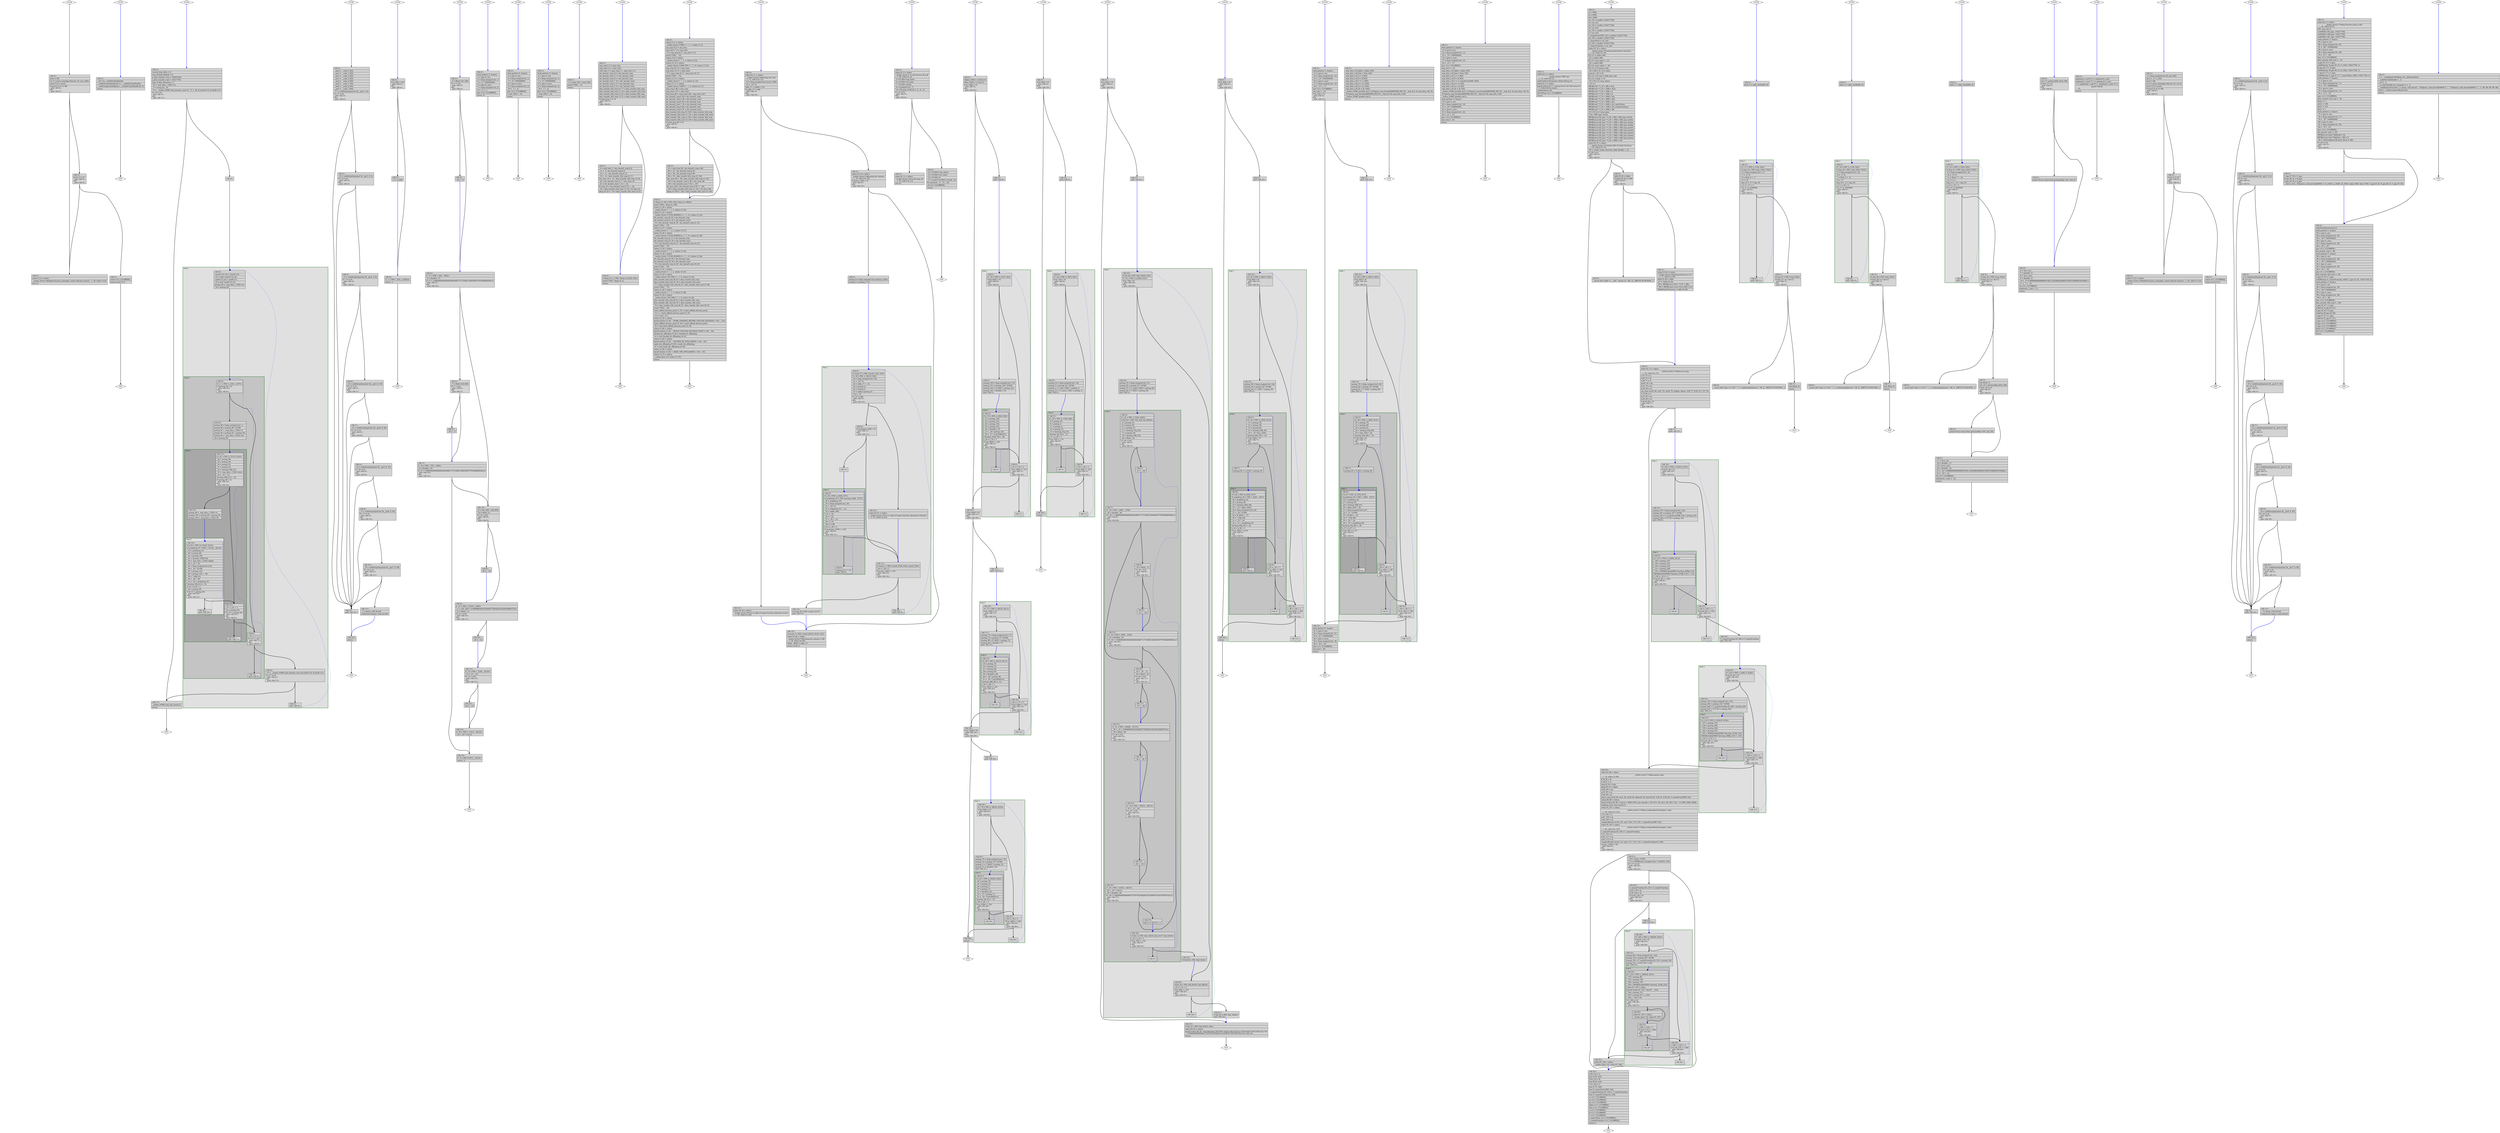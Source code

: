 digraph "tmpxft_000005b1_00000000-14_gemm.ii.098t.copyprop4" {
overlap=false;
subgraph "void* xmalloc(size_t)" {
	color="black";
	label="void* xmalloc(size_t)";
	fn_3225_basic_block_0 [shape=Mdiamond,style=filled,fillcolor=white,label="ENTRY"];

	fn_3225_basic_block_1 [shape=Mdiamond,style=filled,fillcolor=white,label="EXIT"];

	fn_3225_basic_block_2 [shape=record,style=filled,fillcolor=lightgrey,label="{\<bb\ 2\>:\l\
|newA\ =\ 0B;\l\
|ret_5\ =\ posix_memalign\ (&newA,\ 32,\ num_3(D));\l\
|newA.72_6\ =\ newA;\l\
|if\ (newA.72_6\ ==\ 0B)\l\
\ \ goto\ \<bb\ 4\>;\l\
else\l\
\ \ goto\ \<bb\ 3\>;\l\
}"];

	fn_3225_basic_block_3 [shape=record,style=filled,fillcolor=lightgrey,label="{\<bb\ 3\>:\l\
|if\ (ret_5\ !=\ 0)\l\
\ \ goto\ \<bb\ 4\>;\l\
else\l\
\ \ goto\ \<bb\ 5\>;\l\
}"];

	fn_3225_basic_block_4 [shape=record,style=filled,fillcolor=lightgrey,label="{\<bb\ 4\>:\l\
|stderr.73_8\ =\ stderr;\l\
|__builtin_fwrite\ (\"[PolyBench]\ posix_memalign:\ cannot\ allocate\ memory\",\ 1,\ 50,\ stderr.73_8);\l\
|exit\ (1);\l\
}"];

	fn_3225_basic_block_5 [shape=record,style=filled,fillcolor=lightgrey,label="{\<bb\ 5\>:\l\
|newA\ =\{v\}\ \{CLOBBER\};\l\
|return\ newA.72_6;\l\
}"];

	fn_3225_basic_block_0:s -> fn_3225_basic_block_2:n [style="solid,bold",color=blue,weight=100,constraint=true];
	fn_3225_basic_block_2:s -> fn_3225_basic_block_4:n [style="solid,bold",color=black,weight=10,constraint=true];
	fn_3225_basic_block_2:s -> fn_3225_basic_block_3:n [style="solid,bold",color=black,weight=10,constraint=true];
	fn_3225_basic_block_3:s -> fn_3225_basic_block_4:n [style="solid,bold",color=black,weight=10,constraint=true];
	fn_3225_basic_block_3:s -> fn_3225_basic_block_5:n [style="solid,bold",color=black,weight=10,constraint=true];
	fn_3225_basic_block_5:s -> fn_3225_basic_block_1:n [style="solid,bold",color=black,weight=10,constraint=true];
	fn_3225_basic_block_0:s -> fn_3225_basic_block_1:n [style="invis",constraint=true];
}
subgraph "void __cudaUnregisterBinaryUtil()" {
	color="black";
	label="void __cudaUnregisterBinaryUtil()";
	fn_3229_basic_block_0 [shape=Mdiamond,style=filled,fillcolor=white,label="ENTRY"];

	fn_3229_basic_block_1 [shape=Mdiamond,style=filled,fillcolor=white,label="EXIT"];

	fn_3229_basic_block_2 [shape=record,style=filled,fillcolor=lightgrey,label="{\<bb\ 2\>:\l\
|__ref\ =\ &__cudaFatCubinHandle;\l\
|__cudaFatCubinHandle.84_3\ =\ __cudaFatCubinHandle;\l\
|__cudaUnregisterFatBinary\ (__cudaFatCubinHandle.84_3);\l\
|return;\l\
}"];

	fn_3229_basic_block_0:s -> fn_3229_basic_block_2:n [style="solid,bold",color=blue,weight=100,constraint=true];
	fn_3229_basic_block_2:s -> fn_3229_basic_block_1:n [style="solid,bold",color=black,weight=10,constraint=true];
	fn_3229_basic_block_0:s -> fn_3229_basic_block_1:n [style="invis",constraint=true];
}
subgraph "<built-in>" {
	color="black";
	label="<built-in>";
	subgraph cluster_3256_1 {
	style="filled";
	color="darkgreen";
	fillcolor="grey88";
	label="loop 1";
	labeljust=l;
	penwidth=2;
	subgraph cluster_3256_2 {
	style="filled";
	color="darkgreen";
	fillcolor="grey77";
	label="loop 2";
	labeljust=l;
	penwidth=2;
	subgraph cluster_3256_3 {
	style="filled";
	color="darkgreen";
	fillcolor="grey66";
	label="loop 3";
	labeljust=l;
	penwidth=2;
	subgraph cluster_3256_4 {
	style="filled";
	color="darkgreen";
	fillcolor="grey88";
	label="loop 4";
	labeljust=l;
	penwidth=2;
	fn_3256_basic_block_15 [shape=record,style=filled,fillcolor=lightgrey,label="{\<bb\ 15\>:\l\
|#\ k_62\ =\ PHI\ \<k_53(16),\ 0(14)\>\l\
|#\ prephitmp_97\ =\ PHI\ \<_51(16),\ _34(14)\>\l\
|_39\ =\ prephitmp_97;\l\
|_40\ =\ pretmp_98;\l\
|_41\ =\ pretmp_100;\l\
|_42\ =\ *pretmp_100[k_62];\l\
|_43\ =\ .omp_data_i_15(D)-\>alpha;\l\
|_44\ =\ _42\ *\ _43;\l\
|_45\ =\ (long\ unsigned\ int)\ k_62;\l\
|_46\ =\ _45\ *\ 32768;\l\
|_47\ =\ pretmp_103;\l\
|_48\ =\ pretmp_103\ +\ _46;\l\
|_49\ =\ *_48[j_61];\l\
|_50\ =\ _44\ *\ _49;\l\
|_51\ =\ _50\ +\ prephitmp_97;\l\
|*pretmp_93[j_61]\ =\ _51;\l\
|k_53\ =\ k_62\ +\ 1;\l\
|_36\ =\ pretmp_94;\l\
|if\ (k_53\ \<\ pretmp_94)\l\
\ \ goto\ \<bb\ 16\>;\l\
else\l\
\ \ goto\ \<bb\ 12\>;\l\
}"];

	fn_3256_basic_block_16 [shape=record,style=filled,fillcolor=lightgrey,label="{\<bb\ 16\>:\l\
goto\ \<bb\ 15\>;\l\
}"];

	}
	fn_3256_basic_block_11 [shape=record,style=filled,fillcolor=lightgrey,label="{\<bb\ 11\>:\l\
|#\ j_61\ =\ PHI\ \<j_37(13),\ 0(10)\>\l\
|_28\ =\ pretmp_89;\l\
|_29\ =\ pretmp_90;\l\
|_30\ =\ pretmp_91;\l\
|_31\ =\ pretmp_93;\l\
|_32\ =\ *pretmp_93[j_61];\l\
|_33\ =\ .omp_data_i_15(D)-\>beta;\l\
|_34\ =\ _32\ *\ _33;\l\
|*pretmp_93[j_61]\ =\ _34;\l\
|if\ (pretmp_94\ \>\ 0)\l\
\ \ goto\ \<bb\ 14\>;\l\
else\l\
\ \ goto\ \<bb\ 12\>;\l\
}"];

	fn_3256_basic_block_14 [shape=record,style=filled,fillcolor=lightgrey,label="{\<bb\ 14\>:\l\
|pretmp_98\ =\ .omp_data_i_15(D)-\>A;\l\
|pretmp_100\ =\ pretmp_98\ +\ pretmp_90;\l\
|pretmp_103\ =\ .omp_data_i_15(D)-\>B;\l\
}"];

	fn_3256_basic_block_12 [shape=record,style=filled,fillcolor=lightgrey,label="{\<bb\ 12\>:\l\
|j_37\ =\ j_61\ +\ 1;\l\
|_24\ =\ pretmp_82;\l\
|if\ (j_37\ \<\ pretmp_82)\l\
\ \ goto\ \<bb\ 13\>;\l\
else\l\
\ \ goto\ \<bb\ 6\>;\l\
}"];

	fn_3256_basic_block_13 [shape=record,style=filled,fillcolor=lightgrey,label="{\<bb\ 13\>:\l\
goto\ \<bb\ 11\>;\l\
}"];

	}
	fn_3256_basic_block_5 [shape=record,style=filled,fillcolor=lightgrey,label="{\<bb\ 5\>:\l\
|#\ i_1\ =\ PHI\ \<i_21(4),\ i_25(7)\>\l\
|if\ (pretmp_82\ \>\ 0)\l\
\ \ goto\ \<bb\ 10\>;\l\
else\l\
\ \ goto\ \<bb\ 6\>;\l\
}"];

	fn_3256_basic_block_10 [shape=record,style=filled,fillcolor=lightgrey,label="{\<bb\ 10\>:\l\
|pretmp_89\ =\ (long\ unsigned\ int)\ i_1;\l\
|pretmp_90\ =\ pretmp_89\ *\ 32768;\l\
|pretmp_91\ =\ .omp_data_i_15(D)-\>C;\l\
|pretmp_93\ =\ pretmp_91\ +\ pretmp_90;\l\
|pretmp_94\ =\ .omp_data_i_15(D)-\>nk;\l\
|_60\ =\ pretmp_94;\l\
}"];

	fn_3256_basic_block_6 [shape=record,style=filled,fillcolor=lightgrey,label="{\<bb\ 6\>:\l\
|i_25\ =\ i_1\ +\ 1;\l\
|if\ (_23\ \>\ i_25)\l\
\ \ goto\ \<bb\ 7\>;\l\
else\l\
\ \ goto\ \<bb\ 8\>;\l\
}"];

	fn_3256_basic_block_7 [shape=record,style=filled,fillcolor=lightgrey,label="{\<bb\ 7\>:\l\
goto\ \<bb\ 5\>;\l\
}"];

	}
	fn_3256_basic_block_4 [shape=record,style=filled,fillcolor=lightgrey,label="{\<bb\ 4\>:\l\
|.istart0.112_20\ =\ .istart0.110;\l\
|i_21\ =\ (int)\ .istart0.112_20;\l\
|.iend0.113_22\ =\ .iend0.111;\l\
|_23\ =\ (int)\ .iend0.113_22;\l\
|pretmp_82\ =\ .omp_data_i_15(D)-\>nj;\l\
|_55\ =\ pretmp_82;\l\
}"];

	fn_3256_basic_block_8 [shape=record,style=filled,fillcolor=lightgrey,label="{\<bb\ 8\>:\l\
|_27\ =\ __builtin_GOMP_loop_dynamic_next\ (&.istart0.110,\ &.iend0.111);\l\
|if\ (_27\ !=\ 0)\l\
\ \ goto\ \<bb\ 9\>;\l\
else\l\
\ \ goto\ \<bb\ 17\>;\l\
}"];

	fn_3256_basic_block_9 [shape=record,style=filled,fillcolor=lightgrey,label="{\<bb\ 9\>:\l\
goto\ \<bb\ 4\>;\l\
}"];

	}
	fn_3256_basic_block_0 [shape=Mdiamond,style=filled,fillcolor=white,label="ENTRY"];

	fn_3256_basic_block_1 [shape=Mdiamond,style=filled,fillcolor=white,label="EXIT"];

	fn_3256_basic_block_2 [shape=record,style=filled,fillcolor=lightgrey,label="{\<bb\ 2\>:\l\
|current_loop_index\ =\ 0;\l\
|num_threads_defined\ =\ 8;\l\
|q_data_transfer_write\ =\ 402653184;\l\
|q_data_transfer_read\ =\ 134217728;\l\
|type_of_data_allocation\ =\ 1;\l\
|_16\ =\ .omp_data_i_15(D)-\>ni;\l\
|_17\ =\ (long\ int)\ _16;\l\
|_19\ =\ __builtin_GOMP_loop_dynamic_start\ (0,\ _17,\ 1,\ 64,\ &.istart0.110,\ &.iend0.111);\l\
|if\ (_19\ !=\ 0)\l\
\ \ goto\ \<bb\ 3\>;\l\
else\l\
\ \ goto\ \<bb\ 17\>;\l\
}"];

	fn_3256_basic_block_3 [shape=record,style=filled,fillcolor=lightgrey,label="{\<bb\ 3\>:\l\
}"];

	fn_3256_basic_block_17 [shape=record,style=filled,fillcolor=lightgrey,label="{\<bb\ 17\>:\l\
|__builtin_GOMP_loop_end_nowait\ ();\l\
|return;\l\
}"];

	fn_3256_basic_block_0:s -> fn_3256_basic_block_2:n [style="solid,bold",color=blue,weight=100,constraint=true];
	fn_3256_basic_block_2:s -> fn_3256_basic_block_3:n [style="solid,bold",color=black,weight=10,constraint=true];
	fn_3256_basic_block_2:s -> fn_3256_basic_block_17:n [style="solid,bold",color=black,weight=10,constraint=true];
	fn_3256_basic_block_3:s -> fn_3256_basic_block_4:n [style="solid,bold",color=blue,weight=100,constraint=true];
	fn_3256_basic_block_4:s -> fn_3256_basic_block_5:n [style="solid,bold",color=blue,weight=100,constraint=true];
	fn_3256_basic_block_5:s -> fn_3256_basic_block_10:n [style="solid,bold",color=black,weight=10,constraint=true];
	fn_3256_basic_block_5:s -> fn_3256_basic_block_6:n [style="solid,bold",color=black,weight=10,constraint=true];
	fn_3256_basic_block_6:s -> fn_3256_basic_block_7:n [style="solid,bold",color=black,weight=10,constraint=true];
	fn_3256_basic_block_6:s -> fn_3256_basic_block_8:n [style="solid,bold",color=black,weight=10,constraint=true];
	fn_3256_basic_block_7:s -> fn_3256_basic_block_5:n [style="dotted,bold",color=blue,weight=10,constraint=false];
	fn_3256_basic_block_8:s -> fn_3256_basic_block_17:n [style="solid,bold",color=black,weight=10,constraint=true];
	fn_3256_basic_block_8:s -> fn_3256_basic_block_9:n [style="solid,bold",color=black,weight=10,constraint=true];
	fn_3256_basic_block_9:s -> fn_3256_basic_block_4:n [style="dotted,bold",color=blue,weight=10,constraint=false];
	fn_3256_basic_block_10:s -> fn_3256_basic_block_11:n [style="solid,bold",color=blue,weight=100,constraint=true];
	fn_3256_basic_block_11:s -> fn_3256_basic_block_14:n [style="solid,bold",color=black,weight=10,constraint=true];
	fn_3256_basic_block_11:s -> fn_3256_basic_block_12:n [style="solid,bold",color=black,weight=10,constraint=true];
	fn_3256_basic_block_12:s -> fn_3256_basic_block_13:n [style="solid,bold",color=black,weight=10,constraint=true];
	fn_3256_basic_block_12:s -> fn_3256_basic_block_6:n [style="solid,bold",color=black,weight=10,constraint=true];
	fn_3256_basic_block_13:s -> fn_3256_basic_block_11:n [style="dotted,bold",color=blue,weight=10,constraint=false];
	fn_3256_basic_block_14:s -> fn_3256_basic_block_15:n [style="solid,bold",color=blue,weight=100,constraint=true];
	fn_3256_basic_block_15:s -> fn_3256_basic_block_16:n [style="solid,bold",color=black,weight=10,constraint=true];
	fn_3256_basic_block_15:s -> fn_3256_basic_block_12:n [style="solid,bold",color=black,weight=10,constraint=true];
	fn_3256_basic_block_16:s -> fn_3256_basic_block_15:n [style="dotted,bold",color=blue,weight=10,constraint=false];
	fn_3256_basic_block_17:s -> fn_3256_basic_block_1:n [style="solid,bold",color=black,weight=10,constraint=true];
	fn_3256_basic_block_0:s -> fn_3256_basic_block_1:n [style="invis",constraint=true];
}
subgraph "void gemm_cuda_kernel(int, int, int, double, double, double*, double*, double*)" {
	color="black";
	label="void gemm_cuda_kernel(int, int, int, double, double, double*, double*, double*)";
	fn_3252_basic_block_0 [shape=Mdiamond,style=filled,fillcolor=white,label="ENTRY"];

	fn_3252_basic_block_1 [shape=Mdiamond,style=filled,fillcolor=white,label="EXIT"];

	fn_3252_basic_block_2 [shape=record,style=filled,fillcolor=lightgrey,label="{\<bb\ 2\>:\l\
|__par0\ =\ __cuda_0_2(D);\l\
|__par1\ =\ __cuda_1_3(D);\l\
|__par2\ =\ __cuda_2_4(D);\l\
|__par3\ =\ __cuda_3_5(D);\l\
|__par4\ =\ __cuda_4_6(D);\l\
|__par5\ =\ __cuda_5_7(D);\l\
|__par6\ =\ __cuda_6_8(D);\l\
|__par7\ =\ __cuda_7_9(D);\l\
|_11\ =\ cudaSetupArgument\ (&__par0,\ 4,\ 0);\l\
|if\ (_11\ !=\ 0)\l\
\ \ goto\ \<bb\ 3\>;\l\
else\l\
\ \ goto\ \<bb\ 4\>;\l\
}"];

	fn_3252_basic_block_3 [shape=record,style=filled,fillcolor=lightgrey,label="{\<bb\ 3\>:\l\
goto\ \<bb\ 12\>;\l\
}"];

	fn_3252_basic_block_4 [shape=record,style=filled,fillcolor=lightgrey,label="{\<bb\ 4\>:\l\
|_12\ =\ cudaSetupArgument\ (&__par1,\ 4,\ 4);\l\
|if\ (_12\ !=\ 0)\l\
\ \ goto\ \<bb\ 3\>;\l\
else\l\
\ \ goto\ \<bb\ 5\>;\l\
}"];

	fn_3252_basic_block_5 [shape=record,style=filled,fillcolor=lightgrey,label="{\<bb\ 5\>:\l\
|_13\ =\ cudaSetupArgument\ (&__par2,\ 4,\ 8);\l\
|if\ (_13\ !=\ 0)\l\
\ \ goto\ \<bb\ 3\>;\l\
else\l\
\ \ goto\ \<bb\ 6\>;\l\
}"];

	fn_3252_basic_block_6 [shape=record,style=filled,fillcolor=lightgrey,label="{\<bb\ 6\>:\l\
|_14\ =\ cudaSetupArgument\ (&__par3,\ 8,\ 16);\l\
|if\ (_14\ !=\ 0)\l\
\ \ goto\ \<bb\ 3\>;\l\
else\l\
\ \ goto\ \<bb\ 7\>;\l\
}"];

	fn_3252_basic_block_7 [shape=record,style=filled,fillcolor=lightgrey,label="{\<bb\ 7\>:\l\
|_15\ =\ cudaSetupArgument\ (&__par4,\ 8,\ 24);\l\
|if\ (_15\ !=\ 0)\l\
\ \ goto\ \<bb\ 3\>;\l\
else\l\
\ \ goto\ \<bb\ 8\>;\l\
}"];

	fn_3252_basic_block_8 [shape=record,style=filled,fillcolor=lightgrey,label="{\<bb\ 8\>:\l\
|_16\ =\ cudaSetupArgument\ (&__par5,\ 8,\ 32);\l\
|if\ (_16\ !=\ 0)\l\
\ \ goto\ \<bb\ 3\>;\l\
else\l\
\ \ goto\ \<bb\ 9\>;\l\
}"];

	fn_3252_basic_block_9 [shape=record,style=filled,fillcolor=lightgrey,label="{\<bb\ 9\>:\l\
|_17\ =\ cudaSetupArgument\ (&__par6,\ 8,\ 40);\l\
|if\ (_17\ !=\ 0)\l\
\ \ goto\ \<bb\ 3\>;\l\
else\l\
\ \ goto\ \<bb\ 10\>;\l\
}"];

	fn_3252_basic_block_10 [shape=record,style=filled,fillcolor=lightgrey,label="{\<bb\ 10\>:\l\
|_18\ =\ cudaSetupArgument\ (&__par7,\ 8,\ 48);\l\
|if\ (_18\ !=\ 0)\l\
\ \ goto\ \<bb\ 3\>;\l\
else\l\
\ \ goto\ \<bb\ 11\>;\l\
}"];

	fn_3252_basic_block_11 [shape=record,style=filled,fillcolor=lightgrey,label="{\<bb\ 11\>:\l\
|__f\ =\ gemm_cuda_kernel;\l\
|cudaLaunch\ (gemm_cuda_kernel);\l\
}"];

	fn_3252_basic_block_12 [shape=record,style=filled,fillcolor=lightgrey,label="{\<bb\ 12\>:\l\
|return;\l\
}"];

	fn_3252_basic_block_0:s -> fn_3252_basic_block_2:n [style="solid,bold",color=blue,weight=100,constraint=true];
	fn_3252_basic_block_2:s -> fn_3252_basic_block_3:n [style="solid,bold",color=black,weight=10,constraint=true];
	fn_3252_basic_block_2:s -> fn_3252_basic_block_4:n [style="solid,bold",color=black,weight=10,constraint=true];
	fn_3252_basic_block_3:s -> fn_3252_basic_block_12:n [style="solid,bold",color=blue,weight=100,constraint=true];
	fn_3252_basic_block_4:s -> fn_3252_basic_block_3:n [style="solid,bold",color=black,weight=10,constraint=true];
	fn_3252_basic_block_4:s -> fn_3252_basic_block_5:n [style="solid,bold",color=black,weight=10,constraint=true];
	fn_3252_basic_block_5:s -> fn_3252_basic_block_3:n [style="solid,bold",color=black,weight=10,constraint=true];
	fn_3252_basic_block_5:s -> fn_3252_basic_block_6:n [style="solid,bold",color=black,weight=10,constraint=true];
	fn_3252_basic_block_6:s -> fn_3252_basic_block_3:n [style="solid,bold",color=black,weight=10,constraint=true];
	fn_3252_basic_block_6:s -> fn_3252_basic_block_7:n [style="solid,bold",color=black,weight=10,constraint=true];
	fn_3252_basic_block_7:s -> fn_3252_basic_block_3:n [style="solid,bold",color=black,weight=10,constraint=true];
	fn_3252_basic_block_7:s -> fn_3252_basic_block_8:n [style="solid,bold",color=black,weight=10,constraint=true];
	fn_3252_basic_block_8:s -> fn_3252_basic_block_3:n [style="solid,bold",color=black,weight=10,constraint=true];
	fn_3252_basic_block_8:s -> fn_3252_basic_block_9:n [style="solid,bold",color=black,weight=10,constraint=true];
	fn_3252_basic_block_9:s -> fn_3252_basic_block_3:n [style="solid,bold",color=black,weight=10,constraint=true];
	fn_3252_basic_block_9:s -> fn_3252_basic_block_10:n [style="solid,bold",color=black,weight=10,constraint=true];
	fn_3252_basic_block_10:s -> fn_3252_basic_block_3:n [style="solid,bold",color=black,weight=10,constraint=true];
	fn_3252_basic_block_10:s -> fn_3252_basic_block_11:n [style="solid,bold",color=black,weight=10,constraint=true];
	fn_3252_basic_block_11:s -> fn_3252_basic_block_12:n [style="solid,bold",color=blue,weight=100,constraint=true];
	fn_3252_basic_block_12:s -> fn_3252_basic_block_1:n [style="solid,bold",color=black,weight=10,constraint=true];
	fn_3252_basic_block_0:s -> fn_3252_basic_block_1:n [style="invis",constraint=true];
}
subgraph "float absVal(float)" {
	color="black";
	label="float absVal(float)";
	fn_3194_basic_block_0 [shape=Mdiamond,style=filled,fillcolor=white,label="ENTRY"];

	fn_3194_basic_block_1 [shape=Mdiamond,style=filled,fillcolor=white,label="EXIT"];

	fn_3194_basic_block_2 [shape=record,style=filled,fillcolor=lightgrey,label="{\<bb\ 2\>:\l\
|if\ (a_2(D)\ \<\ 0.0)\l\
\ \ goto\ \<bb\ 3\>;\l\
else\l\
\ \ goto\ \<bb\ 4\>;\l\
}"];

	fn_3194_basic_block_3 [shape=record,style=filled,fillcolor=lightgrey,label="{\<bb\ 3\>:\l\
|_3\ =\ -a_2(D);\l\
}"];

	fn_3194_basic_block_4 [shape=record,style=filled,fillcolor=lightgrey,label="{\<bb\ 4\>:\l\
|#\ _1\ =\ PHI\ \<_3(3),\ a_2(D)(2)\>\l\
|return\ _1;\l\
}"];

	fn_3194_basic_block_0:s -> fn_3194_basic_block_2:n [style="solid,bold",color=blue,weight=100,constraint=true];
	fn_3194_basic_block_2:s -> fn_3194_basic_block_3:n [style="solid,bold",color=black,weight=10,constraint=true];
	fn_3194_basic_block_2:s -> fn_3194_basic_block_4:n [style="solid,bold",color=black,weight=10,constraint=true];
	fn_3194_basic_block_3:s -> fn_3194_basic_block_4:n [style="solid,bold",color=blue,weight=100,constraint=true];
	fn_3194_basic_block_4:s -> fn_3194_basic_block_1:n [style="solid,bold",color=black,weight=10,constraint=true];
	fn_3194_basic_block_0:s -> fn_3194_basic_block_1:n [style="invis",constraint=true];
}
subgraph "float percentDiff(double, double)" {
	color="black";
	label="float percentDiff(double, double)";
	fn_3195_basic_block_0 [shape=Mdiamond,style=filled,fillcolor=white,label="ENTRY"];

	fn_3195_basic_block_1 [shape=Mdiamond,style=filled,fillcolor=white,label="EXIT"];

	fn_3195_basic_block_2 [shape=record,style=filled,fillcolor=lightgrey,label="{\<bb\ 2\>:\l\
|_4\ =\ (float)\ val1_3(D);\l\
|if\ (_4\ \<\ 0.0)\l\
\ \ goto\ \<bb\ 3\>;\l\
else\l\
\ \ goto\ \<bb\ 4\>;\l\
}"];

	fn_3195_basic_block_3 [shape=record,style=filled,fillcolor=lightgrey,label="{\<bb\ 3\>:\l\
|_16\ =\ -_4;\l\
}"];

	fn_3195_basic_block_4 [shape=record,style=filled,fillcolor=lightgrey,label="{\<bb\ 4\>:\l\
|#\ _17\ =\ PHI\ \<_4(2),\ _16(3)\>\l\
|_5\ =\ (double)\ _17;\l\
|if\ (_5\ \<\ 1.00000000000000002081668171172168513294309377670288085938e-2)\l\
\ \ goto\ \<bb\ 5\>;\l\
else\l\
\ \ goto\ \<bb\ 15\>;\l\
}"];

	fn_3195_basic_block_5 [shape=record,style=filled,fillcolor=lightgrey,label="{\<bb\ 5\>:\l\
|_7\ =\ (float)\ val2_6(D);\l\
|if\ (_7\ \<\ 0.0)\l\
\ \ goto\ \<bb\ 6\>;\l\
else\l\
\ \ goto\ \<bb\ 7\>;\l\
}"];

	fn_3195_basic_block_6 [shape=record,style=filled,fillcolor=lightgrey,label="{\<bb\ 6\>:\l\
|_18\ =\ -_7;\l\
}"];

	fn_3195_basic_block_7 [shape=record,style=filled,fillcolor=lightgrey,label="{\<bb\ 7\>:\l\
|#\ _19\ =\ PHI\ \<_7(5),\ _18(6)\>\l\
|_8\ =\ (double)\ _19;\l\
|if\ (_8\ \<\ 1.00000000000000002081668171172168513294309377670288085938e-2)\l\
\ \ goto\ \<bb\ 14\>;\l\
else\l\
\ \ goto\ \<bb\ 15\>;\l\
}"];

	fn_3195_basic_block_8 [shape=record,style=filled,fillcolor=lightgrey,label="{\<bb\ 8\>:\l\
|_20\ =\ -_10;\l\
}"];

	fn_3195_basic_block_9 [shape=record,style=filled,fillcolor=lightgrey,label="{\<bb\ 9\>:\l\
|#\ _21\ =\ PHI\ \<_10(15),\ _20(8)\>\l\
|_11\ =\ val1_3(D)\ +\ 9.99999993922529029077850282192230224609375e-9;\l\
|_12\ =\ (float)\ _11;\l\
|if\ (_12\ \<\ 0.0)\l\
\ \ goto\ \<bb\ 10\>;\l\
else\l\
\ \ goto\ \<bb\ 11\>;\l\
}"];

	fn_3195_basic_block_10 [shape=record,style=filled,fillcolor=lightgrey,label="{\<bb\ 10\>:\l\
|_22\ =\ -_12;\l\
}"];

	fn_3195_basic_block_11 [shape=record,style=filled,fillcolor=lightgrey,label="{\<bb\ 11\>:\l\
|#\ _23\ =\ PHI\ \<_12(9),\ _22(10)\>\l\
|_13\ =\ _21\ /\ _23;\l\
|if\ (_13\ \<\ 0.0)\l\
\ \ goto\ \<bb\ 12\>;\l\
else\l\
\ \ goto\ \<bb\ 13\>;\l\
}"];

	fn_3195_basic_block_12 [shape=record,style=filled,fillcolor=lightgrey,label="{\<bb\ 12\>:\l\
|_24\ =\ -_13;\l\
}"];

	fn_3195_basic_block_13 [shape=record,style=filled,fillcolor=lightgrey,label="{\<bb\ 13\>:\l\
|#\ _25\ =\ PHI\ \<_13(11),\ _24(12)\>\l\
|_14\ =\ _25\ *\ 1.0e+2;\l\
}"];

	fn_3195_basic_block_14 [shape=record,style=filled,fillcolor=lightgrey,label="{\<bb\ 14\>:\l\
|#\ _2\ =\ PHI\ \<0.0(7),\ _14(13)\>\l\
|return\ _2;\l\
}"];

	fn_3195_basic_block_15 [shape=record,style=filled,fillcolor=lightgrey,label="{\<bb\ 15\>:\l\
|_9\ =\ val1_3(D)\ -\ val2_6(D);\l\
|_10\ =\ (float)\ _9;\l\
|if\ (_10\ \<\ 0.0)\l\
\ \ goto\ \<bb\ 8\>;\l\
else\l\
\ \ goto\ \<bb\ 9\>;\l\
}"];

	fn_3195_basic_block_0:s -> fn_3195_basic_block_2:n [style="solid,bold",color=blue,weight=100,constraint=true];
	fn_3195_basic_block_2:s -> fn_3195_basic_block_3:n [style="solid,bold",color=black,weight=10,constraint=true];
	fn_3195_basic_block_2:s -> fn_3195_basic_block_4:n [style="solid,bold",color=black,weight=10,constraint=true];
	fn_3195_basic_block_3:s -> fn_3195_basic_block_4:n [style="solid,bold",color=blue,weight=100,constraint=true];
	fn_3195_basic_block_4:s -> fn_3195_basic_block_5:n [style="solid,bold",color=black,weight=10,constraint=true];
	fn_3195_basic_block_4:s -> fn_3195_basic_block_15:n [style="solid,bold",color=black,weight=10,constraint=true];
	fn_3195_basic_block_5:s -> fn_3195_basic_block_6:n [style="solid,bold",color=black,weight=10,constraint=true];
	fn_3195_basic_block_5:s -> fn_3195_basic_block_7:n [style="solid,bold",color=black,weight=10,constraint=true];
	fn_3195_basic_block_6:s -> fn_3195_basic_block_7:n [style="solid,bold",color=blue,weight=100,constraint=true];
	fn_3195_basic_block_7:s -> fn_3195_basic_block_14:n [style="solid,bold",color=black,weight=10,constraint=true];
	fn_3195_basic_block_7:s -> fn_3195_basic_block_15:n [style="solid,bold",color=black,weight=10,constraint=true];
	fn_3195_basic_block_8:s -> fn_3195_basic_block_9:n [style="solid,bold",color=blue,weight=100,constraint=true];
	fn_3195_basic_block_9:s -> fn_3195_basic_block_10:n [style="solid,bold",color=black,weight=10,constraint=true];
	fn_3195_basic_block_9:s -> fn_3195_basic_block_11:n [style="solid,bold",color=black,weight=10,constraint=true];
	fn_3195_basic_block_10:s -> fn_3195_basic_block_11:n [style="solid,bold",color=blue,weight=100,constraint=true];
	fn_3195_basic_block_11:s -> fn_3195_basic_block_12:n [style="solid,bold",color=black,weight=10,constraint=true];
	fn_3195_basic_block_11:s -> fn_3195_basic_block_13:n [style="solid,bold",color=black,weight=10,constraint=true];
	fn_3195_basic_block_12:s -> fn_3195_basic_block_13:n [style="solid,bold",color=blue,weight=100,constraint=true];
	fn_3195_basic_block_13:s -> fn_3195_basic_block_14:n [style="solid,bold",color=blue,weight=100,constraint=true];
	fn_3195_basic_block_14:s -> fn_3195_basic_block_1:n [style="solid,bold",color=black,weight=10,constraint=true];
	fn_3195_basic_block_15:s -> fn_3195_basic_block_8:n [style="solid,bold",color=black,weight=10,constraint=true];
	fn_3195_basic_block_15:s -> fn_3195_basic_block_9:n [style="solid,bold",color=black,weight=10,constraint=true];
	fn_3195_basic_block_0:s -> fn_3195_basic_block_1:n [style="invis",constraint=true];
}
subgraph "uint64_t get_time()" {
	color="black";
	label="uint64_t get_time()";
	fn_3200_basic_block_0 [shape=Mdiamond,style=filled,fillcolor=white,label="ENTRY"];

	fn_3200_basic_block_1 [shape=Mdiamond,style=filled,fillcolor=white,label="EXIT"];

	fn_3200_basic_block_2 [shape=record,style=filled,fillcolor=lightgrey,label="{\<bb\ 2\>:\l\
|clock_gettime\ (1,\ &spec);\l\
|_3\ =\ spec.tv_sec;\l\
|_4\ =\ (long\ unsigned\ int)\ _3;\l\
|_5\ =\ _4\ *\ 1000000000;\l\
|_6\ =\ spec.tv_nsec;\l\
|_7\ =\ (long\ unsigned\ int)\ _6;\l\
|_8\ =\ _5\ +\ _7;\l\
|spec\ =\{v\}\ \{CLOBBER\};\l\
|return\ _8;\l\
}"];

	fn_3200_basic_block_0:s -> fn_3200_basic_block_2:n [style="solid,bold",color=blue,weight=100,constraint=true];
	fn_3200_basic_block_2:s -> fn_3200_basic_block_1:n [style="solid,bold",color=black,weight=10,constraint=true];
	fn_3200_basic_block_0:s -> fn_3200_basic_block_1:n [style="invis",constraint=true];
}
subgraph "void hookomp_timing_start(uint64_t*)" {
	color="black";
	label="void hookomp_timing_start(uint64_t*)";
	fn_3201_basic_block_0 [shape=Mdiamond,style=filled,fillcolor=white,label="ENTRY"];

	fn_3201_basic_block_1 [shape=Mdiamond,style=filled,fillcolor=white,label="EXIT"];

	fn_3201_basic_block_2 [shape=record,style=filled,fillcolor=lightgrey,label="{\<bb\ 2\>:\l\
|clock_gettime\ (1,\ &spec);\l\
|_5\ =\ spec.tv_sec;\l\
|_6\ =\ (long\ unsigned\ int)\ _5;\l\
|_7\ =\ _6\ *\ 1000000000;\l\
|_8\ =\ spec.tv_nsec;\l\
|_9\ =\ (long\ unsigned\ int)\ _8;\l\
|_10\ =\ _7\ +\ _9;\l\
|spec\ =\{v\}\ \{CLOBBER\};\l\
|*_start_3(D)\ =\ _10;\l\
|return;\l\
}"];

	fn_3201_basic_block_0:s -> fn_3201_basic_block_2:n [style="solid,bold",color=blue,weight=100,constraint=true];
	fn_3201_basic_block_2:s -> fn_3201_basic_block_1:n [style="solid,bold",color=black,weight=10,constraint=true];
	fn_3201_basic_block_0:s -> fn_3201_basic_block_1:n [style="invis",constraint=true];
}
subgraph "void hookomp_timing_stop(uint64_t*)" {
	color="black";
	label="void hookomp_timing_stop(uint64_t*)";
	fn_3202_basic_block_0 [shape=Mdiamond,style=filled,fillcolor=white,label="ENTRY"];

	fn_3202_basic_block_1 [shape=Mdiamond,style=filled,fillcolor=white,label="EXIT"];

	fn_3202_basic_block_2 [shape=record,style=filled,fillcolor=lightgrey,label="{\<bb\ 2\>:\l\
|clock_gettime\ (1,\ &spec);\l\
|_5\ =\ spec.tv_sec;\l\
|_6\ =\ (long\ unsigned\ int)\ _5;\l\
|_7\ =\ _6\ *\ 1000000000;\l\
|_8\ =\ spec.tv_nsec;\l\
|_9\ =\ (long\ unsigned\ int)\ _8;\l\
|_10\ =\ _7\ +\ _9;\l\
|spec\ =\{v\}\ \{CLOBBER\};\l\
|*_stop_3(D)\ =\ _10;\l\
|return;\l\
}"];

	fn_3202_basic_block_0:s -> fn_3202_basic_block_2:n [style="solid,bold",color=blue,weight=100,constraint=true];
	fn_3202_basic_block_2:s -> fn_3202_basic_block_1:n [style="solid,bold",color=black,weight=10,constraint=true];
	fn_3202_basic_block_0:s -> fn_3202_basic_block_1:n [style="invis",constraint=true];
}
subgraph "void hookomp_timing_print(uint64_t, uint64_t)" {
	color="black";
	label="void hookomp_timing_print(uint64_t, uint64_t)";
	fn_3203_basic_block_0 [shape=Mdiamond,style=filled,fillcolor=white,label="ENTRY"];

	fn_3203_basic_block_1 [shape=Mdiamond,style=filled,fillcolor=white,label="EXIT"];

	fn_3203_basic_block_2 [shape=record,style=filled,fillcolor=lightgrey,label="{\<bb\ 2\>:\l\
|_3\ =\ tstop_1(D)\ -\ tstart_2(D);\l\
|printf\ (\"%llu\",\ _3);\l\
|return;\l\
}"];

	fn_3203_basic_block_0:s -> fn_3203_basic_block_2:n [style="solid,bold",color=blue,weight=100,constraint=true];
	fn_3203_basic_block_2:s -> fn_3203_basic_block_1:n [style="solid,bold",color=black,weight=10,constraint=true];
	fn_3203_basic_block_0:s -> fn_3203_basic_block_1:n [style="invis",constraint=true];
}
subgraph "void hookomp_timing_print_without_dev()" {
	color="black";
	label="void hookomp_timing_print_without_dev()";
	fn_3204_basic_block_0 [shape=Mdiamond,style=filled,fillcolor=white,label="ENTRY"];

	fn_3204_basic_block_1 [shape=Mdiamond,style=filled,fillcolor=white,label="EXIT"];

	fn_3204_basic_block_2 [shape=record,style=filled,fillcolor=lightgrey,label="{\<bb\ 2\>:\l\
|omp_stop.2_3\ =\ omp_stop;\l\
|omp_start.3_4\ =\ omp_start;\l\
|total_time_5\ =\ omp_stop.2_3\ -\ omp_start.3_4;\l\
|dev_kernel1_stop.4_6\ =\ dev_kernel1_stop;\l\
|dev_kernel1_start.5_7\ =\ dev_kernel1_start;\l\
|dev_kernel2_stop.6_9\ =\ dev_kernel2_stop;\l\
|dev_kernel2_start.7_10\ =\ dev_kernel2_start;\l\
|dev_kernel3_stop.8_13\ =\ dev_kernel3_stop;\l\
|dev_kernel3_start.9_14\ =\ dev_kernel3_start;\l\
|data_transfer_h2d_stop.10_17\ =\ data_transfer_h2d_stop;\l\
|data_transfer_h2d_start.11_18\ =\ data_transfer_h2d_start;\l\
|data_transfer_d2h_stop.12_20\ =\ data_transfer_d2h_stop;\l\
|data_transfer_d2h_start.13_21\ =\ data_transfer_d2h_start;\l\
|if\ (total_time_5\ !=\ 0)\l\
\ \ goto\ \<bb\ 3\>;\l\
else\l\
\ \ goto\ \<bb\ 4\>;\l\
}"];

	fn_3204_basic_block_3 [shape=record,style=filled,fillcolor=lightgrey,label="{\<bb\ 3\>:\l\
|_8\ =\ total_time_5\ -\ dev_kernel1_stop.4_6;\l\
|_11\ =\ _8\ -\ dev_kernel2_stop.6_9;\l\
|_12\ =\ _11\ -\ dev_kernel3_stop.8_13;\l\
|_15\ =\ _12\ -\ data_transfer_h2d_stop.10_17;\l\
|dev_time_16\ =\ _15\ -\ data_transfer_d2h_stop.12_20;\l\
|_24\ =\ dev_kernel1_start.5_7\ +\ dev_time_16;\l\
|_22\ =\ dev_kernel2_start.7_10\ +\ _24;\l\
|dt_time_23\ =\ dev_kernel3_start.9_14\ +\ _22;\l\
|_19\ =\ data_transfer_h2d_start.11_18\ +\ dt_time_23;\l\
|iftmp.14_25\ =\ _19\ +\ data_transfer_d2h_start.13_21;\l\
}"];

	fn_3204_basic_block_4 [shape=record,style=filled,fillcolor=lightgrey,label="{\<bb\ 4\>:\l\
|#\ iftmp.14_1\ =\ PHI\ \<iftmp.14_25(3),\ 0(2)\>\l\
|printf\ (\"%llu\",\ iftmp.14_1);\l\
|return;\l\
}"];

	fn_3204_basic_block_0:s -> fn_3204_basic_block_2:n [style="solid,bold",color=blue,weight=100,constraint=true];
	fn_3204_basic_block_2:s -> fn_3204_basic_block_3:n [style="solid,bold",color=black,weight=10,constraint=true];
	fn_3204_basic_block_2:s -> fn_3204_basic_block_4:n [style="solid,bold",color=black,weight=10,constraint=true];
	fn_3204_basic_block_3:s -> fn_3204_basic_block_4:n [style="solid,bold",color=blue,weight=100,constraint=true];
	fn_3204_basic_block_4:s -> fn_3204_basic_block_1:n [style="solid,bold",color=black,weight=10,constraint=true];
	fn_3204_basic_block_0:s -> fn_3204_basic_block_1:n [style="invis",constraint=true];
}
subgraph "void hookomp_print_time_results()" {
	color="black";
	label="void hookomp_print_time_results()";
	fn_3205_basic_block_0 [shape=Mdiamond,style=filled,fillcolor=white,label="ENTRY"];

	fn_3205_basic_block_1 [shape=Mdiamond,style=filled,fillcolor=white,label="EXIT"];

	fn_3205_basic_block_2 [shape=record,style=filled,fillcolor=lightgrey,label="{\<bb\ 2\>:\l\
|stdout.15_3\ =\ stdout;\l\
|__builtin_fwrite\ (\"ORIG\ =\ \",\ 1,\ 7,\ stdout.15_3);\l\
|seq_stop.16_5\ =\ seq_stop;\l\
|seq_start.17_6\ =\ seq_start;\l\
|_72\ =\ seq_stop.16_5\ -\ seq_start.17_6;\l\
|printf\ (\"%llu\",\ _72);\l\
|stdout.15_8\ =\ stdout;\l\
|__builtin_fwrite\ (\",\ \",\ 1,\ 2,\ stdout.15_8);\l\
|stdout.15_10\ =\ stdout;\l\
|__builtin_fwrite\ (\"OMP_OFF\ =\ \",\ 1,\ 10,\ stdout.15_10);\l\
|omp_stop.18_12\ =\ omp_stop;\l\
|omp_start.19_13\ =\ omp_start;\l\
|_73\ =\ omp_stop.18_12\ -\ omp_start.19_13;\l\
|printf\ (\"%llu\",\ _73);\l\
|stdout.15_15\ =\ stdout;\l\
|__builtin_fwrite\ (\",\ \",\ 1,\ 2,\ stdout.15_15);\l\
|stdout.15_17\ =\ stdout;\l\
|__builtin_fwrite\ (\"OMP\ =\ \",\ 1,\ 6,\ stdout.15_17);\l\
|omp_stop.2_86\ =\ omp_stop;\l\
|omp_start.3_87\ =\ omp_start;\l\
|total_time_88\ =\ omp_stop.2_86\ -\ omp_start.3_87;\l\
|dev_kernel1_stop.4_89\ =\ dev_kernel1_stop;\l\
|dev_kernel1_start.5_90\ =\ dev_kernel1_start;\l\
|dev_kernel2_stop.6_92\ =\ dev_kernel2_stop;\l\
|dev_kernel2_start.7_93\ =\ dev_kernel2_start;\l\
|dev_kernel3_stop.8_96\ =\ dev_kernel3_stop;\l\
|dev_kernel3_start.9_97\ =\ dev_kernel3_start;\l\
|data_transfer_h2d_stop.10_100\ =\ data_transfer_h2d_stop;\l\
|data_transfer_h2d_start.11_101\ =\ data_transfer_h2d_start;\l\
|data_transfer_d2h_stop.12_103\ =\ data_transfer_d2h_stop;\l\
|data_transfer_d2h_start.13_104\ =\ data_transfer_d2h_start;\l\
|if\ (total_time_88\ !=\ 0)\l\
\ \ goto\ \<bb\ 3\>;\l\
else\l\
\ \ goto\ \<bb\ 4\>;\l\
}"];

	fn_3205_basic_block_3 [shape=record,style=filled,fillcolor=lightgrey,label="{\<bb\ 3\>:\l\
|_91\ =\ total_time_88\ -\ dev_kernel1_stop.4_89;\l\
|_94\ =\ _91\ -\ dev_kernel2_stop.6_92;\l\
|_95\ =\ _94\ -\ dev_kernel3_stop.8_96;\l\
|_98\ =\ _95\ -\ data_transfer_h2d_stop.10_100;\l\
|dev_time_99\ =\ _98\ -\ data_transfer_d2h_stop.12_103;\l\
|_107\ =\ dev_kernel1_start.5_90\ +\ dev_time_99;\l\
|_105\ =\ dev_kernel2_start.7_93\ +\ _107;\l\
|dt_time_106\ =\ dev_kernel3_start.9_97\ +\ _105;\l\
|_102\ =\ data_transfer_h2d_start.11_101\ +\ dt_time_106;\l\
|iftmp.14_108\ =\ _102\ +\ data_transfer_d2h_start.13_104;\l\
}"];

	fn_3205_basic_block_4 [shape=record,style=filled,fillcolor=lightgrey,label="{\<bb\ 4\>:\l\
|#\ iftmp.14_109\ =\ PHI\ \<0(2),\ iftmp.14_108(3)\>\l\
|printf\ (\"%llu\",\ iftmp.14_109);\l\
|stdout.15_20\ =\ stdout;\l\
|__builtin_fwrite\ (\",\ \",\ 1,\ 2,\ stdout.15_20);\l\
|stdout.15_22\ =\ stdout;\l\
|__builtin_fwrite\ (\"CUDA_KERNEL1\ =\ \",\ 1,\ 15,\ stdout.15_22);\l\
|dev_kernel1_stop.20_24\ =\ dev_kernel1_stop;\l\
|dev_kernel1_start.21_25\ =\ dev_kernel1_start;\l\
|_74\ =\ dev_kernel1_stop.20_24\ -\ dev_kernel1_start.21_25;\l\
|printf\ (\"%llu\",\ _74);\l\
|stdout.15_27\ =\ stdout;\l\
|__builtin_fwrite\ (\",\ \",\ 1,\ 2,\ stdout.15_27);\l\
|stdout.15_29\ =\ stdout;\l\
|__builtin_fwrite\ (\"CUDA_KERNEL2\ =\ \",\ 1,\ 15,\ stdout.15_29);\l\
|dev_kernel2_stop.22_31\ =\ dev_kernel2_stop;\l\
|dev_kernel2_start.23_32\ =\ dev_kernel2_start;\l\
|_75\ =\ dev_kernel2_stop.22_31\ -\ dev_kernel2_start.23_32;\l\
|printf\ (\"%llu\",\ _75);\l\
|stdout.15_34\ =\ stdout;\l\
|__builtin_fwrite\ (\",\ \",\ 1,\ 2,\ stdout.15_34);\l\
|stdout.15_36\ =\ stdout;\l\
|__builtin_fwrite\ (\"CUDA_KERNEL3\ =\ \",\ 1,\ 15,\ stdout.15_36);\l\
|dev_kernel3_stop.24_38\ =\ dev_kernel3_stop;\l\
|dev_kernel3_start.25_39\ =\ dev_kernel3_start;\l\
|_76\ =\ dev_kernel3_stop.24_38\ -\ dev_kernel3_start.25_39;\l\
|printf\ (\"%llu\",\ _76);\l\
|stdout.15_41\ =\ stdout;\l\
|__builtin_fwrite\ (\",\ \",\ 1,\ 2,\ stdout.15_41);\l\
|stdout.15_43\ =\ stdout;\l\
|__builtin_fwrite\ (\"DT_H2D\ =\ \",\ 1,\ 9,\ stdout.15_43);\l\
|data_transfer_h2d_stop.26_45\ =\ data_transfer_h2d_stop;\l\
|data_transfer_h2d_start.27_46\ =\ data_transfer_h2d_start;\l\
|_77\ =\ data_transfer_h2d_stop.26_45\ -\ data_transfer_h2d_start.27_46;\l\
|printf\ (\"%llu\",\ _77);\l\
|stdout.15_48\ =\ stdout;\l\
|__builtin_fwrite\ (\",\ \",\ 1,\ 2,\ stdout.15_48);\l\
|stdout.15_50\ =\ stdout;\l\
|__builtin_fwrite\ (\"DT_D2H\ =\ \",\ 1,\ 9,\ stdout.15_50);\l\
|data_transfer_d2h_stop.28_52\ =\ data_transfer_d2h_stop;\l\
|data_transfer_d2h_start.29_53\ =\ data_transfer_d2h_start;\l\
|_78\ =\ data_transfer_d2h_stop.28_52\ -\ data_transfer_d2h_start.29_53;\l\
|printf\ (\"%llu\",\ _78);\l\
|reach_offload_decision_point.31_55\ =\ reach_offload_decision_point;\l\
|_111\ =\ ~reach_offload_decision_point.31_55;\l\
|_112\ =\ (int)\ _111;\l\
|stdout.15_56\ =\ stdout;\l\
|fprintf\ (stdout.15_56,\ \",\ WORK_FINISHED_BEFORE_OFFLOAD_DECISION\ =\ %d\",\ _112);\l\
|reach_offload_decision_point.31_58\ =\ reach_offload_decision_point;\l\
|_59\ =\ (int)\ reach_offload_decision_point.31_58;\l\
|stdout.15_60\ =\ stdout;\l\
|fprintf\ (stdout.15_60,\ \",\ REACH_OFFLOAD_DECISION_POINT\ =\ %d\",\ _59);\l\
|decided_by_offloading.32_62\ =\ decided_by_offloading;\l\
|_63\ =\ (int)\ decided_by_offloading.32_62;\l\
|stdout.15_64\ =\ stdout;\l\
|fprintf\ (stdout.15_64,\ \",\ DECIDED_BY_OFFLOADING\ =\ %d\",\ _63);\l\
|made_the_offloading.33_66\ =\ made_the_offloading;\l\
|_67\ =\ (int)\ made_the_offloading.33_66;\l\
|stdout.15_68\ =\ stdout;\l\
|fprintf\ (stdout.15_68,\ \",\ MADE_THE_OFFLOADING\ =\ %d\",\ _67);\l\
|stdout.15_70\ =\ stdout;\l\
|__builtin_fputc\ (10,\ stdout.15_70);\l\
|return;\l\
}"];

	fn_3205_basic_block_0:s -> fn_3205_basic_block_2:n [style="solid,bold",color=blue,weight=100,constraint=true];
	fn_3205_basic_block_2:s -> fn_3205_basic_block_3:n [style="solid,bold",color=black,weight=10,constraint=true];
	fn_3205_basic_block_2:s -> fn_3205_basic_block_4:n [style="solid,bold",color=black,weight=10,constraint=true];
	fn_3205_basic_block_3:s -> fn_3205_basic_block_4:n [style="solid,bold",color=blue,weight=100,constraint=true];
	fn_3205_basic_block_4:s -> fn_3205_basic_block_1:n [style="solid,bold",color=black,weight=10,constraint=true];
	fn_3205_basic_block_0:s -> fn_3205_basic_block_1:n [style="invis",constraint=true];
}
subgraph "bool create_target_functions_table(Func****, int, int)" {
	color="black";
	label="bool create_target_functions_table(Func****, int, int)";
	subgraph cluster_3206_1 {
	style="filled";
	color="darkgreen";
	fillcolor="grey88";
	label="loop 1";
	labeljust=l;
	penwidth=2;
	subgraph cluster_3206_2 {
	style="filled";
	color="darkgreen";
	fillcolor="grey77";
	label="loop 2";
	labeljust=l;
	penwidth=2;
	fn_3206_basic_block_8 [shape=record,style=filled,fillcolor=lightgrey,label="{\<bb\ 8\>:\l\
|#\ j_59\ =\ PHI\ \<j_40(9),\ 0(7)\>\l\
|#\ prephitmp_55\ =\ PHI\ \<pretmp_53(9),\ _27(7)\>\l\
|_29\ =\ prephitmp_55;\l\
|_30\ =\ (long\ unsigned\ int)\ j_59;\l\
|_31\ =\ _30\ *\ 8;\l\
|_32\ =\ prephitmp_55\ +\ _31;\l\
|_34\ =\ malloc\ (48);\l\
|*_32\ =\ _34;\l\
|_36\ =\ *_22;\l\
|_37\ =\ _36\ +\ _31;\l\
|_38\ =\ *_37;\l\
|_38-\>f\ =\ 0B;\l\
|j_40\ =\ j_59\ +\ 1;\l\
|if\ (ncolumns_23(D)\ \>\ j_40)\l\
\ \ goto\ \<bb\ 9\>;\l\
else\l\
\ \ goto\ \<bb\ 11\>;\l\
}"];

	fn_3206_basic_block_9 [shape=record,style=filled,fillcolor=lightgrey,label="{\<bb\ 9\>:\l\
|pretmp_53\ =\ *_22;\l\
goto\ \<bb\ 8\>;\l\
}"];

	}
	fn_3206_basic_block_5 [shape=record,style=filled,fillcolor=lightgrey,label="{\<bb\ 5\>:\l\
|#\ result_57\ =\ PHI\ \<result_1(13),\ 1(4)\>\l\
|#\ i_58\ =\ PHI\ \<i_43(13),\ 0(4)\>\l\
|_20\ =\ (long\ unsigned\ int)\ i_58;\l\
|_21\ =\ _20\ *\ 8;\l\
|_22\ =\ table_17\ +\ _21;\l\
|_24\ =\ pretmp_6;\l\
|_25\ =\ pretmp_5;\l\
|_27\ =\ malloc\ (pretmp_5);\l\
|*_22\ =\ _27;\l\
|if\ (_27\ !=\ 0B)\l\
\ \ goto\ \<bb\ 6\>;\l\
else\l\
\ \ goto\ \<bb\ 10\>;\l\
}"];

	fn_3206_basic_block_6 [shape=record,style=filled,fillcolor=lightgrey,label="{\<bb\ 6\>:\l\
|if\ (ncolumns_23(D)\ \>\ 0)\l\
\ \ goto\ \<bb\ 7\>;\l\
else\l\
\ \ goto\ \<bb\ 11\>;\l\
}"];

	fn_3206_basic_block_10 [shape=record,style=filled,fillcolor=lightgrey,label="{\<bb\ 10\>:\l\
|stderr.34_41\ =\ stderr;\l\
|__builtin_fwrite\ (\"Error\ in\ table\ of\ target\ functions\ allocation\ (columns).\n\",\ 1,\ 57,\ stderr.34_41);\l\
}"];

	fn_3206_basic_block_7 [shape=record,style=filled,fillcolor=lightgrey,label="{\<bb\ 7\>:\l\
}"];

	fn_3206_basic_block_11 [shape=record,style=filled,fillcolor=lightgrey,label="{\<bb\ 11\>:\l\
|#\ result_1\ =\ PHI\ \<result_57(8),\ 0(10),\ result_57(6)\>\l\
|i_43\ =\ i_58\ +\ 1;\l\
|if\ (nrows_13(D)\ \>\ i_43)\l\
\ \ goto\ \<bb\ 13\>;\l\
else\l\
\ \ goto\ \<bb\ 12\>;\l\
}"];

	fn_3206_basic_block_13 [shape=record,style=filled,fillcolor=lightgrey,label="{\<bb\ 13\>:\l\
goto\ \<bb\ 5\>;\l\
}"];

	}
	fn_3206_basic_block_0 [shape=Mdiamond,style=filled,fillcolor=white,label="ENTRY"];

	fn_3206_basic_block_1 [shape=Mdiamond,style=filled,fillcolor=white,label="EXIT"];

	fn_3206_basic_block_2 [shape=record,style=filled,fillcolor=lightgrey,label="{\<bb\ 2\>:\l\
|stderr.34_11\ =\ stderr;\l\
|__builtin_fwrite\ (\"Allocating\ the\ rows.\n\",\ 1,\ 21,\ stderr.34_11);\l\
|_14\ =\ (long\ unsigned\ int)\ nrows_13(D);\l\
|_15\ =\ _14\ *\ 8;\l\
|table_17\ =\ malloc\ (_15);\l\
|if\ (table_17\ !=\ 0B)\l\
\ \ goto\ \<bb\ 3\>;\l\
else\l\
\ \ goto\ \<bb\ 14\>;\l\
}"];

	fn_3206_basic_block_3 [shape=record,style=filled,fillcolor=lightgrey,label="{\<bb\ 3\>:\l\
|stderr.34_18\ =\ stderr;\l\
|__builtin_fwrite\ (\"Allocating\ the\ columns.\n\",\ 1,\ 24,\ stderr.34_18);\l\
|if\ (nrows_13(D)\ \>\ 0)\l\
\ \ goto\ \<bb\ 4\>;\l\
else\l\
\ \ goto\ \<bb\ 15\>;\l\
}"];

	fn_3206_basic_block_4 [shape=record,style=filled,fillcolor=lightgrey,label="{\<bb\ 4\>:\l\
|pretmp_6\ =\ (long\ unsigned\ int)\ ncolumns_23(D);\l\
|pretmp_5\ =\ pretmp_6\ *\ 8;\l\
}"];

	fn_3206_basic_block_12 [shape=record,style=filled,fillcolor=lightgrey,label="{\<bb\ 12\>:\l\
|#\ result_65\ =\ PHI\ \<result_1(11)\>\l\
goto\ \<bb\ 15\>;\l\
}"];

	fn_3206_basic_block_14 [shape=record,style=filled,fillcolor=lightgrey,label="{\<bb\ 14\>:\l\
|stderr.34_44\ =\ stderr;\l\
|__builtin_fwrite\ (\"Error\ in\ table\ of\ target\ functions\ allocation\ (rows).\n\",\ 1,\ 54,\ stderr.34_44);\l\
}"];

	fn_3206_basic_block_15 [shape=record,style=filled,fillcolor=lightgrey,label="{\<bb\ 15\>:\l\
|#\ result_3\ =\ PHI\ \<result_65(12),\ 0(14),\ 1(3)\>\l\
|stderr.34_46\ =\ stderr;\l\
|__builtin_fwrite\ (\"Allocating\ the\ columns\ is\ OK.\n\",\ 1,\ 30,\ stderr.34_46);\l\
|*table__48(D)\ =\ table_17;\l\
|return\ result_3;\l\
}"];

	fn_3206_basic_block_0:s -> fn_3206_basic_block_2:n [style="solid,bold",color=blue,weight=100,constraint=true];
	fn_3206_basic_block_2:s -> fn_3206_basic_block_3:n [style="solid,bold",color=black,weight=10,constraint=true];
	fn_3206_basic_block_2:s -> fn_3206_basic_block_14:n [style="solid,bold",color=black,weight=10,constraint=true];
	fn_3206_basic_block_3:s -> fn_3206_basic_block_4:n [style="solid,bold",color=black,weight=10,constraint=true];
	fn_3206_basic_block_3:s -> fn_3206_basic_block_15:n [style="solid,bold",color=black,weight=10,constraint=true];
	fn_3206_basic_block_4:s -> fn_3206_basic_block_5:n [style="solid,bold",color=blue,weight=100,constraint=true];
	fn_3206_basic_block_5:s -> fn_3206_basic_block_6:n [style="solid,bold",color=black,weight=10,constraint=true];
	fn_3206_basic_block_5:s -> fn_3206_basic_block_10:n [style="solid,bold",color=black,weight=10,constraint=true];
	fn_3206_basic_block_6:s -> fn_3206_basic_block_7:n [style="solid,bold",color=black,weight=10,constraint=true];
	fn_3206_basic_block_6:s -> fn_3206_basic_block_11:n [style="solid,bold",color=black,weight=10,constraint=true];
	fn_3206_basic_block_7:s -> fn_3206_basic_block_8:n [style="solid,bold",color=blue,weight=100,constraint=true];
	fn_3206_basic_block_8:s -> fn_3206_basic_block_9:n [style="solid,bold",color=black,weight=10,constraint=true];
	fn_3206_basic_block_8:s -> fn_3206_basic_block_11:n [style="solid,bold",color=black,weight=10,constraint=true];
	fn_3206_basic_block_9:s -> fn_3206_basic_block_8:n [style="dotted,bold",color=blue,weight=10,constraint=false];
	fn_3206_basic_block_10:s -> fn_3206_basic_block_11:n [style="solid,bold",color=blue,weight=100,constraint=true];
	fn_3206_basic_block_11:s -> fn_3206_basic_block_13:n [style="solid,bold",color=black,weight=10,constraint=true];
	fn_3206_basic_block_11:s -> fn_3206_basic_block_12:n [style="solid,bold",color=black,weight=10,constraint=true];
	fn_3206_basic_block_12:s -> fn_3206_basic_block_15:n [style="solid,bold",color=blue,weight=100,constraint=true];
	fn_3206_basic_block_13:s -> fn_3206_basic_block_5:n [style="dotted,bold",color=blue,weight=10,constraint=false];
	fn_3206_basic_block_14:s -> fn_3206_basic_block_15:n [style="solid,bold",color=blue,weight=100,constraint=true];
	fn_3206_basic_block_15:s -> fn_3206_basic_block_1:n [style="solid,bold",color=black,weight=10,constraint=true];
	fn_3206_basic_block_0:s -> fn_3206_basic_block_1:n [style="invis",constraint=true];
}
subgraph "void call_function_ffi_call(Func*)" {
	color="black";
	label="void call_function_ffi_call(Func*)";
	fn_3207_basic_block_0 [shape=Mdiamond,style=filled,fillcolor=white,label="ENTRY"];

	fn_3207_basic_block_1 [shape=Mdiamond,style=filled,fillcolor=white,label="EXIT"];

	fn_3207_basic_block_2 [shape=record,style=filled,fillcolor=lightgrey,label="{\<bb\ 2\>:\l\
|stderr.35_2\ =\ stderr;\l\
|__builtin_fwrite\ (\"\ In\ call_function_ffi_call.\n\",\ 1,\ 28,\ stderr.35_2);\l\
|_5\ =\ ff_4(D)-\>arg_types;\l\
|_6\ =\ ff_4(D)-\>ret_type;\l\
|_7\ =\ ff_4(D)-\>nargs;\l\
|_8\ =\ (unsigned\ int)\ _7;\l\
|_10\ =\ ffi_prep_cif\ (&cif,\ 2,\ _8,\ _6,\ _5);\l\
|if\ (_10\ !=\ 0)\l\
\ \ goto\ \<bb\ 3\>;\l\
else\l\
\ \ goto\ \<bb\ 4\>;\l\
}"];

	fn_3207_basic_block_3 [shape=record,style=filled,fillcolor=lightgrey,label="{\<bb\ 3\>:\l\
|stderr.35_11\ =\ stderr;\l\
|__builtin_fwrite\ (\"Error\ ffi_prep_cif.\n\",\ 1,\ 20,\ stderr.35_11);\l\
|exit\ (1);\l\
}"];

	fn_3207_basic_block_4 [shape=record,style=filled,fillcolor=lightgrey,label="{\<bb\ 4\>:\l\
|_14\ =\ ff_4(D)-\>arg_values;\l\
|_15\ =\ ff_4(D)-\>ret_value;\l\
|_16\ =\ ff_4(D)-\>f;\l\
|_17\ =\ (void\ (*\<T1993\>)\ (void))\ _16;\l\
|ffi_call\ (&cif,\ _17,\ _15,\ _14);\l\
|cif\ =\{v\}\ \{CLOBBER\};\l\
|return;\l\
}"];

	fn_3207_basic_block_0:s -> fn_3207_basic_block_2:n [style="solid,bold",color=blue,weight=100,constraint=true];
	fn_3207_basic_block_2:s -> fn_3207_basic_block_3:n [style="solid,bold",color=black,weight=10,constraint=true];
	fn_3207_basic_block_2:s -> fn_3207_basic_block_4:n [style="solid,bold",color=black,weight=10,constraint=true];
	fn_3207_basic_block_4:s -> fn_3207_basic_block_1:n [style="solid,bold",color=black,weight=10,constraint=true];
	fn_3207_basic_block_0:s -> fn_3207_basic_block_1:n [style="invis",constraint=true];
}
subgraph "void init_array(int, int, int, double*, double*, double (*)[4096], double (*)[4096], double (*)[4096])" {
	color="black";
	label="void init_array(int, int, int, double*, double*, double (*)[4096], double (*)[4096], double (*)[4096])";
	subgraph cluster_3208_5 {
	style="filled";
	color="darkgreen";
	fillcolor="grey88";
	label="loop 5";
	labeljust=l;
	penwidth=2;
	subgraph cluster_3208_6 {
	style="filled";
	color="darkgreen";
	fillcolor="grey77";
	label="loop 6";
	labeljust=l;
	penwidth=2;
	fn_3208_basic_block_21 [shape=record,style=filled,fillcolor=lightgrey,label="{\<bb\ 21\>:\l\
|#\ j_81\ =\ PHI\ \<j_55(20),\ 0(25)\>\l\
|_46\ =\ pretmp_70;\l\
|_47\ =\ pretmp_10;\l\
|_49\ =\ pretmp_2;\l\
|_50\ =\ pretmp_71;\l\
|_51\ =\ (double)\ j_81;\l\
|_52\ =\ _51\ *\ pretmp_71;\l\
|_53\ =\ _52\ *\ 2.44140625e-4;\l\
|*pretmp_2[j_81]\ =\ _53;\l\
|j_55\ =\ j_81\ +\ 1;\l\
|if\ (nj_33(D)\ \>\ j_55)\l\
\ \ goto\ \<bb\ 20\>;\l\
else\l\
\ \ goto\ \<bb\ 22\>;\l\
}"];

	fn_3208_basic_block_20 [shape=record,style=filled,fillcolor=lightgrey,label="{\<bb\ 20\>:\l\
}"];

	}
	fn_3208_basic_block_24 [shape=record,style=filled,fillcolor=lightgrey,label="{\<bb\ 24\>:\l\
|#\ i_78\ =\ PHI\ \<i_56(23),\ 0(19)\>\l\
|if\ (nj_33(D)\ \>\ 0)\l\
\ \ goto\ \<bb\ 25\>;\l\
else\l\
\ \ goto\ \<bb\ 22\>;\l\
}"];

	fn_3208_basic_block_25 [shape=record,style=filled,fillcolor=lightgrey,label="{\<bb\ 25\>:\l\
|pretmp_70\ =\ (long\ unsigned\ int)\ i_78;\l\
|pretmp_10\ =\ pretmp_70\ *\ 32768;\l\
|pretmp_2\ =\ C_48(D)\ +\ pretmp_10;\l\
|pretmp_71\ =\ (double)\ i_78;\l\
goto\ \<bb\ 21\>;\l\
}"];

	fn_3208_basic_block_22 [shape=record,style=filled,fillcolor=lightgrey,label="{\<bb\ 22\>:\l\
|i_56\ =\ i_78\ +\ 1;\l\
|if\ (ni_18(D)\ \>\ i_56)\l\
\ \ goto\ \<bb\ 23\>;\l\
else\l\
\ \ goto\ \<bb\ 26\>;\l\
}"];

	fn_3208_basic_block_23 [shape=record,style=filled,fillcolor=lightgrey,label="{\<bb\ 23\>:\l\
}"];

	}
	subgraph cluster_3208_3 {
	style="filled";
	color="darkgreen";
	fillcolor="grey88";
	label="loop 3";
	labeljust=l;
	penwidth=2;
	subgraph cluster_3208_4 {
	style="filled";
	color="darkgreen";
	fillcolor="grey77";
	label="loop 4";
	labeljust=l;
	penwidth=2;
	fn_3208_basic_block_13 [shape=record,style=filled,fillcolor=lightgrey,label="{\<bb\ 13\>:\l\
|#\ j_80\ =\ PHI\ \<j_43(12),\ 0(17)\>\l\
|_34\ =\ pretmp_73;\l\
|_35\ =\ pretmp_72;\l\
|_37\ =\ pretmp_89;\l\
|_38\ =\ pretmp_90;\l\
|_39\ =\ (double)\ j_80;\l\
|_40\ =\ _39\ *\ pretmp_90;\l\
|_41\ =\ _40\ *\ 2.44140625e-4;\l\
|*pretmp_89[j_80]\ =\ _41;\l\
|j_43\ =\ j_80\ +\ 1;\l\
|if\ (nj_33(D)\ \>\ j_43)\l\
\ \ goto\ \<bb\ 12\>;\l\
else\l\
\ \ goto\ \<bb\ 14\>;\l\
}"];

	fn_3208_basic_block_12 [shape=record,style=filled,fillcolor=lightgrey,label="{\<bb\ 12\>:\l\
}"];

	}
	fn_3208_basic_block_16 [shape=record,style=filled,fillcolor=lightgrey,label="{\<bb\ 16\>:\l\
|#\ i_77\ =\ PHI\ \<i_44(15),\ 0(11)\>\l\
|if\ (nj_33(D)\ \>\ 0)\l\
\ \ goto\ \<bb\ 17\>;\l\
else\l\
\ \ goto\ \<bb\ 14\>;\l\
}"];

	fn_3208_basic_block_17 [shape=record,style=filled,fillcolor=lightgrey,label="{\<bb\ 17\>:\l\
|pretmp_73\ =\ (long\ unsigned\ int)\ i_77;\l\
|pretmp_72\ =\ pretmp_73\ *\ 32768;\l\
|pretmp_89\ =\ B_36(D)\ +\ pretmp_72;\l\
|pretmp_90\ =\ (double)\ i_77;\l\
goto\ \<bb\ 13\>;\l\
}"];

	fn_3208_basic_block_14 [shape=record,style=filled,fillcolor=lightgrey,label="{\<bb\ 14\>:\l\
|i_44\ =\ i_77\ +\ 1;\l\
|if\ (nk_20(D)\ \>\ i_44)\l\
\ \ goto\ \<bb\ 15\>;\l\
else\l\
\ \ goto\ \<bb\ 18\>;\l\
}"];

	fn_3208_basic_block_15 [shape=record,style=filled,fillcolor=lightgrey,label="{\<bb\ 15\>:\l\
}"];

	}
	subgraph cluster_3208_1 {
	style="filled";
	color="darkgreen";
	fillcolor="grey88";
	label="loop 1";
	labeljust=l;
	penwidth=2;
	subgraph cluster_3208_2 {
	style="filled";
	color="darkgreen";
	fillcolor="grey77";
	label="loop 2";
	labeljust=l;
	penwidth=2;
	fn_3208_basic_block_5 [shape=record,style=filled,fillcolor=lightgrey,label="{\<bb\ 5\>:\l\
|#\ j_79\ =\ PHI\ \<j_30(4),\ 0(9)\>\l\
|_21\ =\ pretmp_100;\l\
|_22\ =\ pretmp_101;\l\
|_24\ =\ pretmp_102;\l\
|_25\ =\ pretmp_103;\l\
|_26\ =\ (double)\ j_79;\l\
|_27\ =\ _26\ *\ pretmp_103;\l\
|_28\ =\ _27\ *\ 2.44140625e-4;\l\
|*pretmp_102[j_79]\ =\ _28;\l\
|j_30\ =\ j_79\ +\ 1;\l\
|if\ (nk_20(D)\ \>\ j_30)\l\
\ \ goto\ \<bb\ 4\>;\l\
else\l\
\ \ goto\ \<bb\ 6\>;\l\
}"];

	fn_3208_basic_block_4 [shape=record,style=filled,fillcolor=lightgrey,label="{\<bb\ 4\>:\l\
}"];

	}
	fn_3208_basic_block_8 [shape=record,style=filled,fillcolor=lightgrey,label="{\<bb\ 8\>:\l\
|#\ i_76\ =\ PHI\ \<i_31(7),\ 0(3)\>\l\
|if\ (nk_20(D)\ \>\ 0)\l\
\ \ goto\ \<bb\ 9\>;\l\
else\l\
\ \ goto\ \<bb\ 6\>;\l\
}"];

	fn_3208_basic_block_9 [shape=record,style=filled,fillcolor=lightgrey,label="{\<bb\ 9\>:\l\
|pretmp_100\ =\ (long\ unsigned\ int)\ i_76;\l\
|pretmp_101\ =\ pretmp_100\ *\ 32768;\l\
|pretmp_102\ =\ A_23(D)\ +\ pretmp_101;\l\
|pretmp_103\ =\ (double)\ i_76;\l\
goto\ \<bb\ 5\>;\l\
}"];

	fn_3208_basic_block_6 [shape=record,style=filled,fillcolor=lightgrey,label="{\<bb\ 6\>:\l\
|i_31\ =\ i_76\ +\ 1;\l\
|if\ (ni_18(D)\ \>\ i_31)\l\
\ \ goto\ \<bb\ 7\>;\l\
else\l\
\ \ goto\ \<bb\ 10\>;\l\
}"];

	fn_3208_basic_block_7 [shape=record,style=filled,fillcolor=lightgrey,label="{\<bb\ 7\>:\l\
}"];

	}
	fn_3208_basic_block_0 [shape=Mdiamond,style=filled,fillcolor=white,label="ENTRY"];

	fn_3208_basic_block_1 [shape=Mdiamond,style=filled,fillcolor=white,label="EXIT"];

	fn_3208_basic_block_2 [shape=record,style=filled,fillcolor=lightgrey,label="{\<bb\ 2\>:\l\
|*alpha_14(D)\ =\ 3.2412e+4;\l\
|*beta_16(D)\ =\ 2.123e+3;\l\
|if\ (ni_18(D)\ \>\ 0)\l\
\ \ goto\ \<bb\ 3\>;\l\
else\l\
\ \ goto\ \<bb\ 10\>;\l\
}"];

	fn_3208_basic_block_3 [shape=record,style=filled,fillcolor=lightgrey,label="{\<bb\ 3\>:\l\
goto\ \<bb\ 8\>;\l\
}"];

	fn_3208_basic_block_10 [shape=record,style=filled,fillcolor=lightgrey,label="{\<bb\ 10\>:\l\
|if\ (nk_20(D)\ \>\ 0)\l\
\ \ goto\ \<bb\ 11\>;\l\
else\l\
\ \ goto\ \<bb\ 18\>;\l\
}"];

	fn_3208_basic_block_11 [shape=record,style=filled,fillcolor=lightgrey,label="{\<bb\ 11\>:\l\
goto\ \<bb\ 16\>;\l\
}"];

	fn_3208_basic_block_18 [shape=record,style=filled,fillcolor=lightgrey,label="{\<bb\ 18\>:\l\
|if\ (ni_18(D)\ \>\ 0)\l\
\ \ goto\ \<bb\ 19\>;\l\
else\l\
\ \ goto\ \<bb\ 26\>;\l\
}"];

	fn_3208_basic_block_19 [shape=record,style=filled,fillcolor=lightgrey,label="{\<bb\ 19\>:\l\
goto\ \<bb\ 24\>;\l\
}"];

	fn_3208_basic_block_26 [shape=record,style=filled,fillcolor=lightgrey,label="{\<bb\ 26\>:\l\
|return;\l\
}"];

	fn_3208_basic_block_0:s -> fn_3208_basic_block_2:n [style="solid,bold",color=blue,weight=100,constraint=true];
	fn_3208_basic_block_2:s -> fn_3208_basic_block_3:n [style="solid,bold",color=black,weight=10,constraint=true];
	fn_3208_basic_block_2:s -> fn_3208_basic_block_10:n [style="solid,bold",color=black,weight=10,constraint=true];
	fn_3208_basic_block_3:s -> fn_3208_basic_block_8:n [style="solid,bold",color=blue,weight=100,constraint=true];
	fn_3208_basic_block_4:s -> fn_3208_basic_block_5:n [style="dotted,bold",color=blue,weight=10,constraint=false];
	fn_3208_basic_block_5:s -> fn_3208_basic_block_4:n [style="solid,bold",color=black,weight=10,constraint=true];
	fn_3208_basic_block_5:s -> fn_3208_basic_block_6:n [style="solid,bold",color=black,weight=10,constraint=true];
	fn_3208_basic_block_6:s -> fn_3208_basic_block_7:n [style="solid,bold",color=black,weight=10,constraint=true];
	fn_3208_basic_block_6:s -> fn_3208_basic_block_10:n [style="solid,bold",color=black,weight=10,constraint=true];
	fn_3208_basic_block_7:s -> fn_3208_basic_block_8:n [style="dotted,bold",color=blue,weight=10,constraint=false];
	fn_3208_basic_block_8:s -> fn_3208_basic_block_9:n [style="solid,bold",color=black,weight=10,constraint=true];
	fn_3208_basic_block_8:s -> fn_3208_basic_block_6:n [style="solid,bold",color=black,weight=10,constraint=true];
	fn_3208_basic_block_9:s -> fn_3208_basic_block_5:n [style="solid,bold",color=blue,weight=100,constraint=true];
	fn_3208_basic_block_10:s -> fn_3208_basic_block_11:n [style="solid,bold",color=black,weight=10,constraint=true];
	fn_3208_basic_block_10:s -> fn_3208_basic_block_18:n [style="solid,bold",color=black,weight=10,constraint=true];
	fn_3208_basic_block_11:s -> fn_3208_basic_block_16:n [style="solid,bold",color=blue,weight=100,constraint=true];
	fn_3208_basic_block_12:s -> fn_3208_basic_block_13:n [style="dotted,bold",color=blue,weight=10,constraint=false];
	fn_3208_basic_block_13:s -> fn_3208_basic_block_12:n [style="solid,bold",color=black,weight=10,constraint=true];
	fn_3208_basic_block_13:s -> fn_3208_basic_block_14:n [style="solid,bold",color=black,weight=10,constraint=true];
	fn_3208_basic_block_14:s -> fn_3208_basic_block_15:n [style="solid,bold",color=black,weight=10,constraint=true];
	fn_3208_basic_block_14:s -> fn_3208_basic_block_18:n [style="solid,bold",color=black,weight=10,constraint=true];
	fn_3208_basic_block_15:s -> fn_3208_basic_block_16:n [style="dotted,bold",color=blue,weight=10,constraint=false];
	fn_3208_basic_block_16:s -> fn_3208_basic_block_17:n [style="solid,bold",color=black,weight=10,constraint=true];
	fn_3208_basic_block_16:s -> fn_3208_basic_block_14:n [style="solid,bold",color=black,weight=10,constraint=true];
	fn_3208_basic_block_17:s -> fn_3208_basic_block_13:n [style="solid,bold",color=blue,weight=100,constraint=true];
	fn_3208_basic_block_18:s -> fn_3208_basic_block_19:n [style="solid,bold",color=black,weight=10,constraint=true];
	fn_3208_basic_block_18:s -> fn_3208_basic_block_26:n [style="solid,bold",color=black,weight=10,constraint=true];
	fn_3208_basic_block_19:s -> fn_3208_basic_block_24:n [style="solid,bold",color=blue,weight=100,constraint=true];
	fn_3208_basic_block_20:s -> fn_3208_basic_block_21:n [style="dotted,bold",color=blue,weight=10,constraint=false];
	fn_3208_basic_block_21:s -> fn_3208_basic_block_20:n [style="solid,bold",color=black,weight=10,constraint=true];
	fn_3208_basic_block_21:s -> fn_3208_basic_block_22:n [style="solid,bold",color=black,weight=10,constraint=true];
	fn_3208_basic_block_22:s -> fn_3208_basic_block_23:n [style="solid,bold",color=black,weight=10,constraint=true];
	fn_3208_basic_block_22:s -> fn_3208_basic_block_26:n [style="solid,bold",color=black,weight=10,constraint=true];
	fn_3208_basic_block_23:s -> fn_3208_basic_block_24:n [style="dotted,bold",color=blue,weight=10,constraint=false];
	fn_3208_basic_block_24:s -> fn_3208_basic_block_25:n [style="solid,bold",color=black,weight=10,constraint=true];
	fn_3208_basic_block_24:s -> fn_3208_basic_block_22:n [style="solid,bold",color=black,weight=10,constraint=true];
	fn_3208_basic_block_25:s -> fn_3208_basic_block_21:n [style="solid,bold",color=blue,weight=100,constraint=true];
	fn_3208_basic_block_26:s -> fn_3208_basic_block_1:n [style="solid,bold",color=black,weight=10,constraint=true];
	fn_3208_basic_block_0:s -> fn_3208_basic_block_1:n [style="invis",constraint=true];
}
subgraph "void copy_array(int, int, double (*)[4096], double (*)[4096])" {
	color="black";
	label="void copy_array(int, int, double (*)[4096], double (*)[4096])";
	subgraph cluster_3209_1 {
	style="filled";
	color="darkgreen";
	fillcolor="grey88";
	label="loop 1";
	labeljust=l;
	penwidth=2;
	subgraph cluster_3209_2 {
	style="filled";
	color="darkgreen";
	fillcolor="grey77";
	label="loop 2";
	labeljust=l;
	penwidth=2;
	fn_3209_basic_block_5 [shape=record,style=filled,fillcolor=lightgrey,label="{\<bb\ 5\>:\l\
|#\ j_25\ =\ PHI\ \<j_17(4),\ 0(9)\>\l\
|_8\ =\ pretmp_22;\l\
|_9\ =\ pretmp_3;\l\
|_11\ =\ pretmp_2;\l\
|_14\ =\ pretmp_21;\l\
|_15\ =\ *pretmp_21[j_25];\l\
|*pretmp_2[j_25]\ =\ _15;\l\
|j_17\ =\ j_25\ +\ 1;\l\
|if\ (nj_7(D)\ \>\ j_17)\l\
\ \ goto\ \<bb\ 4\>;\l\
else\l\
\ \ goto\ \<bb\ 6\>;\l\
}"];

	fn_3209_basic_block_4 [shape=record,style=filled,fillcolor=lightgrey,label="{\<bb\ 4\>:\l\
}"];

	}
	fn_3209_basic_block_8 [shape=record,style=filled,fillcolor=lightgrey,label="{\<bb\ 8\>:\l\
|#\ i_24\ =\ PHI\ \<i_18(7),\ 0(3)\>\l\
|if\ (nj_7(D)\ \>\ 0)\l\
\ \ goto\ \<bb\ 9\>;\l\
else\l\
\ \ goto\ \<bb\ 6\>;\l\
}"];

	fn_3209_basic_block_9 [shape=record,style=filled,fillcolor=lightgrey,label="{\<bb\ 9\>:\l\
|pretmp_22\ =\ (long\ unsigned\ int)\ i_24;\l\
|pretmp_3\ =\ pretmp_22\ *\ 32768;\l\
|pretmp_2\ =\ C_dest_10(D)\ +\ pretmp_3;\l\
|pretmp_21\ =\ C_source_13(D)\ +\ pretmp_3;\l\
goto\ \<bb\ 5\>;\l\
}"];

	fn_3209_basic_block_6 [shape=record,style=filled,fillcolor=lightgrey,label="{\<bb\ 6\>:\l\
|i_18\ =\ i_24\ +\ 1;\l\
|if\ (ni_6(D)\ \>\ i_18)\l\
\ \ goto\ \<bb\ 7\>;\l\
else\l\
\ \ goto\ \<bb\ 10\>;\l\
}"];

	fn_3209_basic_block_7 [shape=record,style=filled,fillcolor=lightgrey,label="{\<bb\ 7\>:\l\
}"];

	}
	fn_3209_basic_block_0 [shape=Mdiamond,style=filled,fillcolor=white,label="ENTRY"];

	fn_3209_basic_block_1 [shape=Mdiamond,style=filled,fillcolor=white,label="EXIT"];

	fn_3209_basic_block_2 [shape=record,style=filled,fillcolor=lightgrey,label="{\<bb\ 2\>:\l\
|if\ (ni_6(D)\ \>\ 0)\l\
\ \ goto\ \<bb\ 3\>;\l\
else\l\
\ \ goto\ \<bb\ 10\>;\l\
}"];

	fn_3209_basic_block_3 [shape=record,style=filled,fillcolor=lightgrey,label="{\<bb\ 3\>:\l\
goto\ \<bb\ 8\>;\l\
}"];

	fn_3209_basic_block_10 [shape=record,style=filled,fillcolor=lightgrey,label="{\<bb\ 10\>:\l\
|return;\l\
}"];

	fn_3209_basic_block_0:s -> fn_3209_basic_block_2:n [style="solid,bold",color=blue,weight=100,constraint=true];
	fn_3209_basic_block_2:s -> fn_3209_basic_block_3:n [style="solid,bold",color=black,weight=10,constraint=true];
	fn_3209_basic_block_2:s -> fn_3209_basic_block_10:n [style="solid,bold",color=black,weight=10,constraint=true];
	fn_3209_basic_block_3:s -> fn_3209_basic_block_8:n [style="solid,bold",color=blue,weight=100,constraint=true];
	fn_3209_basic_block_4:s -> fn_3209_basic_block_5:n [style="dotted,bold",color=blue,weight=10,constraint=false];
	fn_3209_basic_block_5:s -> fn_3209_basic_block_4:n [style="solid,bold",color=black,weight=10,constraint=true];
	fn_3209_basic_block_5:s -> fn_3209_basic_block_6:n [style="solid,bold",color=black,weight=10,constraint=true];
	fn_3209_basic_block_6:s -> fn_3209_basic_block_7:n [style="solid,bold",color=black,weight=10,constraint=true];
	fn_3209_basic_block_6:s -> fn_3209_basic_block_10:n [style="solid,bold",color=black,weight=10,constraint=true];
	fn_3209_basic_block_7:s -> fn_3209_basic_block_8:n [style="dotted,bold",color=blue,weight=10,constraint=false];
	fn_3209_basic_block_8:s -> fn_3209_basic_block_9:n [style="solid,bold",color=black,weight=10,constraint=true];
	fn_3209_basic_block_8:s -> fn_3209_basic_block_6:n [style="solid,bold",color=black,weight=10,constraint=true];
	fn_3209_basic_block_9:s -> fn_3209_basic_block_5:n [style="solid,bold",color=blue,weight=100,constraint=true];
	fn_3209_basic_block_10:s -> fn_3209_basic_block_1:n [style="solid,bold",color=black,weight=10,constraint=true];
	fn_3209_basic_block_0:s -> fn_3209_basic_block_1:n [style="invis",constraint=true];
}
subgraph "void compareResults(int, int, double (*)[4096], double (*)[4096])" {
	color="black";
	label="void compareResults(int, int, double (*)[4096], double (*)[4096])";
	subgraph cluster_3210_1 {
	style="filled";
	color="darkgreen";
	fillcolor="grey88";
	label="loop 1";
	labeljust=l;
	penwidth=2;
	subgraph cluster_3210_2 {
	style="filled";
	color="darkgreen";
	fillcolor="grey77";
	label="loop 2";
	labeljust=l;
	penwidth=2;
	fn_3210_basic_block_5 [shape=record,style=filled,fillcolor=lightgrey,label="{\<bb\ 5\>:\l\
|#\ j_52\ =\ PHI\ \<j_22(4),\ 0(24)\>\l\
|#\ fail_53\ =\ PHI\ \<fail_3(4),\ fail_48(24)\>\l\
|_8\ =\ pretmp_55;\l\
|_9\ =\ pretmp_56;\l\
|_11\ =\ pretmp_57;\l\
|_13\ =\ *pretmp_57[j_52];\l\
|_17\ =\ pretmp_58;\l\
|_18\ =\ *pretmp_58[j_52];\l\
|_26\ =\ (float)\ _18;\l\
|if\ (_26\ \<\ 0.0)\l\
\ \ goto\ \<bb\ 6\>;\l\
else\l\
\ \ goto\ \<bb\ 7\>;\l\
}"];

	fn_3210_basic_block_6 [shape=record,style=filled,fillcolor=lightgrey,label="{\<bb\ 6\>:\l\
|_27\ =\ -_26;\l\
}"];

	fn_3210_basic_block_7 [shape=record,style=filled,fillcolor=lightgrey,label="{\<bb\ 7\>:\l\
|#\ _28\ =\ PHI\ \<_26(5),\ _27(6)\>\l\
|_29\ =\ (double)\ _28;\l\
|if\ (_29\ \<\ 1.00000000000000002081668171172168513294309377670288085938e-2)\l\
\ \ goto\ \<bb\ 8\>;\l\
else\l\
\ \ goto\ \<bb\ 26\>;\l\
}"];

	fn_3210_basic_block_8 [shape=record,style=filled,fillcolor=lightgrey,label="{\<bb\ 8\>:\l\
|_30\ =\ (float)\ _13;\l\
|if\ (_30\ \<\ 0.0)\l\
\ \ goto\ \<bb\ 9\>;\l\
else\l\
\ \ goto\ \<bb\ 10\>;\l\
}"];

	fn_3210_basic_block_26 [shape=record,style=filled,fillcolor=lightgrey,label="{\<bb\ 26\>:\l\
|_35\ =\ _18\ -\ _13;\l\
|_36\ =\ (float)\ _35;\l\
|if\ (_36\ \<\ 0.0)\l\
\ \ goto\ \<bb\ 11\>;\l\
else\l\
\ \ goto\ \<bb\ 12\>;\l\
}"];

	fn_3210_basic_block_9 [shape=record,style=filled,fillcolor=lightgrey,label="{\<bb\ 9\>:\l\
|_31\ =\ -_30;\l\
}"];

	fn_3210_basic_block_10 [shape=record,style=filled,fillcolor=lightgrey,label="{\<bb\ 10\>:\l\
|#\ _32\ =\ PHI\ \<_30(8),\ _31(9)\>\l\
|_33\ =\ (double)\ _32;\l\
|if\ (_33\ \<\ 1.00000000000000002081668171172168513294309377670288085938e-2)\l\
\ \ goto\ \<bb\ 18\>;\l\
else\l\
\ \ goto\ \<bb\ 26\>;\l\
}"];

	fn_3210_basic_block_11 [shape=record,style=filled,fillcolor=lightgrey,label="{\<bb\ 11\>:\l\
|_37\ =\ -_36;\l\
}"];

	fn_3210_basic_block_12 [shape=record,style=filled,fillcolor=lightgrey,label="{\<bb\ 12\>:\l\
|#\ _41\ =\ PHI\ \<_36(26),\ _37(11)\>\l\
|_38\ =\ _18\ +\ 9.99999993922529029077850282192230224609375e-9;\l\
|_39\ =\ (float)\ _38;\l\
|if\ (_39\ \<\ 0.0)\l\
\ \ goto\ \<bb\ 13\>;\l\
else\l\
\ \ goto\ \<bb\ 14\>;\l\
}"];

	fn_3210_basic_block_18 [shape=record,style=filled,fillcolor=lightgrey,label="{\<bb\ 18\>:\l\
|#\ fail_3\ =\ PHI\ \<fail_53(16),\ fail_21(17),\ fail_53(10)\>\l\
|j_22\ =\ j_52\ +\ 1;\l\
|if\ (nj_7(D)\ \>\ j_22)\l\
\ \ goto\ \<bb\ 4\>;\l\
else\l\
\ \ goto\ \<bb\ 19\>;\l\
}"];

	fn_3210_basic_block_13 [shape=record,style=filled,fillcolor=lightgrey,label="{\<bb\ 13\>:\l\
|_40\ =\ -_39;\l\
}"];

	fn_3210_basic_block_14 [shape=record,style=filled,fillcolor=lightgrey,label="{\<bb\ 14\>:\l\
|#\ _42\ =\ PHI\ \<_39(12),\ _40(13)\>\l\
|_43\ =\ _41\ /\ _42;\l\
|if\ (_43\ \<\ 0.0)\l\
\ \ goto\ \<bb\ 15\>;\l\
else\l\
\ \ goto\ \<bb\ 16\>;\l\
}"];

	fn_3210_basic_block_4 [shape=record,style=filled,fillcolor=lightgrey,label="{\<bb\ 4\>:\l\
}"];

	fn_3210_basic_block_15 [shape=record,style=filled,fillcolor=lightgrey,label="{\<bb\ 15\>:\l\
|_44\ =\ -_43;\l\
}"];

	fn_3210_basic_block_16 [shape=record,style=filled,fillcolor=lightgrey,label="{\<bb\ 16\>:\l\
|#\ _45\ =\ PHI\ \<_43(14),\ _44(15)\>\l\
|_46\ =\ _45\ *\ 1.0e+2;\l\
|_20\ =\ (double)\ _46;\l\
|if\ (_20\ \>\ 5.000000000000000277555756156289135105907917022705078125e-2)\l\
\ \ goto\ \<bb\ 17\>;\l\
else\l\
\ \ goto\ \<bb\ 18\>;\l\
}"];

	fn_3210_basic_block_17 [shape=record,style=filled,fillcolor=lightgrey,label="{\<bb\ 17\>:\l\
|fail_21\ =\ fail_53\ +\ 1;\l\
}"];

	}
	fn_3210_basic_block_23 [shape=record,style=filled,fillcolor=lightgrey,label="{\<bb\ 23\>:\l\
|#\ fail_48\ =\ PHI\ \<fail_19(22),\ 0(3)\>\l\
|#\ i_51\ =\ PHI\ \<i_23(22),\ 0(3)\>\l\
|if\ (nj_7(D)\ \>\ 0)\l\
\ \ goto\ \<bb\ 24\>;\l\
else\l\
\ \ goto\ \<bb\ 20\>;\l\
}"];

	fn_3210_basic_block_24 [shape=record,style=filled,fillcolor=lightgrey,label="{\<bb\ 24\>:\l\
|pretmp_55\ =\ (long\ unsigned\ int)\ i_51;\l\
|pretmp_56\ =\ pretmp_55\ *\ 32768;\l\
|pretmp_57\ =\ C_output_10(D)\ +\ pretmp_56;\l\
|pretmp_58\ =\ C_16(D)\ +\ pretmp_56;\l\
goto\ \<bb\ 5\>;\l\
}"];

	fn_3210_basic_block_20 [shape=record,style=filled,fillcolor=lightgrey,label="{\<bb\ 20\>:\l\
|#\ fail_19\ =\ PHI\ \<fail_66(19),\ fail_48(23)\>\l\
|i_23\ =\ i_51\ +\ 1;\l\
|if\ (ni_6(D)\ \>\ i_23)\l\
\ \ goto\ \<bb\ 22\>;\l\
else\l\
\ \ goto\ \<bb\ 21\>;\l\
}"];

	fn_3210_basic_block_22 [shape=record,style=filled,fillcolor=lightgrey,label="{\<bb\ 22\>:\l\
}"];

	fn_3210_basic_block_19 [shape=record,style=filled,fillcolor=lightgrey,label="{\<bb\ 19\>:\l\
|#\ fail_66\ =\ PHI\ \<fail_3(18)\>\l\
}"];

	}
	fn_3210_basic_block_0 [shape=Mdiamond,style=filled,fillcolor=white,label="ENTRY"];

	fn_3210_basic_block_1 [shape=Mdiamond,style=filled,fillcolor=white,label="EXIT"];

	fn_3210_basic_block_2 [shape=record,style=filled,fillcolor=lightgrey,label="{\<bb\ 2\>:\l\
|if\ (ni_6(D)\ \>\ 0)\l\
\ \ goto\ \<bb\ 3\>;\l\
else\l\
\ \ goto\ \<bb\ 25\>;\l\
}"];

	fn_3210_basic_block_3 [shape=record,style=filled,fillcolor=lightgrey,label="{\<bb\ 3\>:\l\
goto\ \<bb\ 23\>;\l\
}"];

	fn_3210_basic_block_21 [shape=record,style=filled,fillcolor=lightgrey,label="{\<bb\ 21\>:\l\
|#\ fail_65\ =\ PHI\ \<fail_19(20)\>\l\
goto\ \<bb\ 25\>;\l\
}"];

	fn_3210_basic_block_25 [shape=record,style=filled,fillcolor=lightgrey,label="{\<bb\ 25\>:\l\
|#\ fail_14\ =\ PHI\ \<fail_65(21),\ 0(2)\>\l\
|stderr.38_24\ =\ stderr;\l\
|fprintf\ (stderr.38_24,\ \"Non-Matching\ CPU-GPU\ Outputs\ Beyond\ Error\ Threshold\ of\ %4.2f\ Percent:\ %d\n\",\ 5.000000000000000277555756156289135105907917022705078125e-2,\ fail_14);\l\
|return;\l\
}"];

	fn_3210_basic_block_0:s -> fn_3210_basic_block_2:n [style="solid,bold",color=blue,weight=100,constraint=true];
	fn_3210_basic_block_2:s -> fn_3210_basic_block_3:n [style="solid,bold",color=black,weight=10,constraint=true];
	fn_3210_basic_block_2:s -> fn_3210_basic_block_25:n [style="solid,bold",color=black,weight=10,constraint=true];
	fn_3210_basic_block_3:s -> fn_3210_basic_block_23:n [style="solid,bold",color=blue,weight=100,constraint=true];
	fn_3210_basic_block_4:s -> fn_3210_basic_block_5:n [style="dotted,bold",color=blue,weight=10,constraint=false];
	fn_3210_basic_block_5:s -> fn_3210_basic_block_6:n [style="solid,bold",color=black,weight=10,constraint=true];
	fn_3210_basic_block_5:s -> fn_3210_basic_block_7:n [style="solid,bold",color=black,weight=10,constraint=true];
	fn_3210_basic_block_6:s -> fn_3210_basic_block_7:n [style="solid,bold",color=blue,weight=100,constraint=true];
	fn_3210_basic_block_7:s -> fn_3210_basic_block_8:n [style="solid,bold",color=black,weight=10,constraint=true];
	fn_3210_basic_block_7:s -> fn_3210_basic_block_26:n [style="solid,bold",color=black,weight=10,constraint=true];
	fn_3210_basic_block_8:s -> fn_3210_basic_block_9:n [style="solid,bold",color=black,weight=10,constraint=true];
	fn_3210_basic_block_8:s -> fn_3210_basic_block_10:n [style="solid,bold",color=black,weight=10,constraint=true];
	fn_3210_basic_block_9:s -> fn_3210_basic_block_10:n [style="solid,bold",color=blue,weight=100,constraint=true];
	fn_3210_basic_block_10:s -> fn_3210_basic_block_18:n [style="solid,bold",color=black,weight=10,constraint=true];
	fn_3210_basic_block_10:s -> fn_3210_basic_block_26:n [style="solid,bold",color=black,weight=10,constraint=true];
	fn_3210_basic_block_11:s -> fn_3210_basic_block_12:n [style="solid,bold",color=blue,weight=100,constraint=true];
	fn_3210_basic_block_12:s -> fn_3210_basic_block_13:n [style="solid,bold",color=black,weight=10,constraint=true];
	fn_3210_basic_block_12:s -> fn_3210_basic_block_14:n [style="solid,bold",color=black,weight=10,constraint=true];
	fn_3210_basic_block_13:s -> fn_3210_basic_block_14:n [style="solid,bold",color=blue,weight=100,constraint=true];
	fn_3210_basic_block_14:s -> fn_3210_basic_block_15:n [style="solid,bold",color=black,weight=10,constraint=true];
	fn_3210_basic_block_14:s -> fn_3210_basic_block_16:n [style="solid,bold",color=black,weight=10,constraint=true];
	fn_3210_basic_block_15:s -> fn_3210_basic_block_16:n [style="solid,bold",color=blue,weight=100,constraint=true];
	fn_3210_basic_block_16:s -> fn_3210_basic_block_17:n [style="solid,bold",color=black,weight=10,constraint=true];
	fn_3210_basic_block_16:s -> fn_3210_basic_block_18:n [style="solid,bold",color=black,weight=10,constraint=true];
	fn_3210_basic_block_17:s -> fn_3210_basic_block_18:n [style="solid,bold",color=blue,weight=100,constraint=true];
	fn_3210_basic_block_18:s -> fn_3210_basic_block_4:n [style="solid,bold",color=black,weight=10,constraint=true];
	fn_3210_basic_block_18:s -> fn_3210_basic_block_19:n [style="solid,bold",color=black,weight=10,constraint=true];
	fn_3210_basic_block_19:s -> fn_3210_basic_block_20:n [style="solid,bold",color=blue,weight=100,constraint=true];
	fn_3210_basic_block_20:s -> fn_3210_basic_block_22:n [style="solid,bold",color=black,weight=10,constraint=true];
	fn_3210_basic_block_20:s -> fn_3210_basic_block_21:n [style="solid,bold",color=black,weight=10,constraint=true];
	fn_3210_basic_block_21:s -> fn_3210_basic_block_25:n [style="solid,bold",color=blue,weight=100,constraint=true];
	fn_3210_basic_block_22:s -> fn_3210_basic_block_23:n [style="dotted,bold",color=blue,weight=10,constraint=false];
	fn_3210_basic_block_23:s -> fn_3210_basic_block_24:n [style="solid,bold",color=black,weight=10,constraint=true];
	fn_3210_basic_block_23:s -> fn_3210_basic_block_20:n [style="solid,bold",color=black,weight=10,constraint=true];
	fn_3210_basic_block_24:s -> fn_3210_basic_block_5:n [style="solid,bold",color=blue,weight=100,constraint=true];
	fn_3210_basic_block_25:s -> fn_3210_basic_block_1:n [style="solid,bold",color=black,weight=10,constraint=true];
	fn_3210_basic_block_26:s -> fn_3210_basic_block_11:n [style="solid,bold",color=black,weight=10,constraint=true];
	fn_3210_basic_block_26:s -> fn_3210_basic_block_12:n [style="solid,bold",color=black,weight=10,constraint=true];
	fn_3210_basic_block_0:s -> fn_3210_basic_block_1:n [style="invis",constraint=true];
}
subgraph "void gemm(int, int, int, double, double, double (*)[4096], double (*)[4096], double (*)[4096])" {
	color="black";
	label="void gemm(int, int, int, double, double, double (*)[4096], double (*)[4096], double (*)[4096])";
	subgraph cluster_3212_1 {
	style="filled";
	color="darkgreen";
	fillcolor="grey88";
	label="loop 1";
	labeljust=l;
	penwidth=2;
	subgraph cluster_3212_2 {
	style="filled";
	color="darkgreen";
	fillcolor="grey77";
	label="loop 2";
	labeljust=l;
	penwidth=2;
	subgraph cluster_3212_3 {
	style="filled";
	color="darkgreen";
	fillcolor="grey66";
	label="loop 3";
	labeljust=l;
	penwidth=2;
	fn_3212_basic_block_8 [shape=record,style=filled,fillcolor=lightgrey,label="{\<bb\ 8\>:\l\
|#\ k_46\ =\ PHI\ \<k_34(9),\ 0(7)\>\l\
|#\ prephitmp_63\ =\ PHI\ \<_32(9),\ _16(7)\>\l\
|_20\ =\ prephitmp_63;\l\
|_22\ =\ pretmp_64;\l\
|_23\ =\ *pretmp_64[k_46];\l\
|_25\ =\ _23\ *\ alpha_24(D);\l\
|_26\ =\ (long\ unsigned\ int)\ k_46;\l\
|_27\ =\ _26\ *\ 32768;\l\
|_29\ =\ B_28(D)\ +\ _27;\l\
|_30\ =\ *_29[j_45];\l\
|_31\ =\ _25\ *\ _30;\l\
|_32\ =\ _31\ +\ prephitmp_63;\l\
|*pretmp_60[j_45]\ =\ _32;\l\
|k_34\ =\ k_46\ +\ 1;\l\
|if\ (nk_18(D)\ \>\ k_34)\l\
\ \ goto\ \<bb\ 9\>;\l\
else\l\
\ \ goto\ \<bb\ 6\>;\l\
}"];

	fn_3212_basic_block_9 [shape=record,style=filled,fillcolor=lightgrey,label="{\<bb\ 9\>:\l\
goto\ \<bb\ 8\>;\l\
}"];

	}
	fn_3212_basic_block_5 [shape=record,style=filled,fillcolor=lightgrey,label="{\<bb\ 5\>:\l\
|#\ j_45\ =\ PHI\ \<j_35(4),\ 0(13)\>\l\
|_11\ =\ pretmp_58;\l\
|_12\ =\ pretmp_59;\l\
|_13\ =\ pretmp_60;\l\
|_14\ =\ *pretmp_60[j_45];\l\
|_16\ =\ _14\ *\ beta_15(D);\l\
|*pretmp_60[j_45]\ =\ _16;\l\
|if\ (nk_18(D)\ \>\ 0)\l\
\ \ goto\ \<bb\ 7\>;\l\
else\l\
\ \ goto\ \<bb\ 6\>;\l\
}"];

	fn_3212_basic_block_7 [shape=record,style=filled,fillcolor=lightgrey,label="{\<bb\ 7\>:\l\
|pretmp_64\ =\ A_21(D)\ +\ pretmp_59;\l\
}"];

	fn_3212_basic_block_6 [shape=record,style=filled,fillcolor=lightgrey,label="{\<bb\ 6\>:\l\
|j_35\ =\ j_45\ +\ 1;\l\
|if\ (nj_9(D)\ \>\ j_35)\l\
\ \ goto\ \<bb\ 4\>;\l\
else\l\
\ \ goto\ \<bb\ 10\>;\l\
}"];

	fn_3212_basic_block_4 [shape=record,style=filled,fillcolor=lightgrey,label="{\<bb\ 4\>:\l\
}"];

	}
	fn_3212_basic_block_12 [shape=record,style=filled,fillcolor=lightgrey,label="{\<bb\ 12\>:\l\
|#\ i_44\ =\ PHI\ \<i_36(11),\ 0(3)\>\l\
|if\ (nj_9(D)\ \>\ 0)\l\
\ \ goto\ \<bb\ 13\>;\l\
else\l\
\ \ goto\ \<bb\ 10\>;\l\
}"];

	fn_3212_basic_block_13 [shape=record,style=filled,fillcolor=lightgrey,label="{\<bb\ 13\>:\l\
|pretmp_58\ =\ (long\ unsigned\ int)\ i_44;\l\
|pretmp_59\ =\ pretmp_58\ *\ 32768;\l\
|pretmp_60\ =\ C_10(D)\ +\ pretmp_59;\l\
goto\ \<bb\ 5\>;\l\
}"];

	fn_3212_basic_block_10 [shape=record,style=filled,fillcolor=lightgrey,label="{\<bb\ 10\>:\l\
|i_36\ =\ i_44\ +\ 1;\l\
|if\ (ni_8(D)\ \>\ i_36)\l\
\ \ goto\ \<bb\ 11\>;\l\
else\l\
\ \ goto\ \<bb\ 14\>;\l\
}"];

	fn_3212_basic_block_11 [shape=record,style=filled,fillcolor=lightgrey,label="{\<bb\ 11\>:\l\
}"];

	}
	fn_3212_basic_block_0 [shape=Mdiamond,style=filled,fillcolor=white,label="ENTRY"];

	fn_3212_basic_block_1 [shape=Mdiamond,style=filled,fillcolor=white,label="EXIT"];

	fn_3212_basic_block_2 [shape=record,style=filled,fillcolor=lightgrey,label="{\<bb\ 2\>:\l\
|if\ (ni_8(D)\ \>\ 0)\l\
\ \ goto\ \<bb\ 3\>;\l\
else\l\
\ \ goto\ \<bb\ 14\>;\l\
}"];

	fn_3212_basic_block_3 [shape=record,style=filled,fillcolor=lightgrey,label="{\<bb\ 3\>:\l\
goto\ \<bb\ 12\>;\l\
}"];

	fn_3212_basic_block_14 [shape=record,style=filled,fillcolor=lightgrey,label="{\<bb\ 14\>:\l\
|return;\l\
}"];

	fn_3212_basic_block_0:s -> fn_3212_basic_block_2:n [style="solid,bold",color=blue,weight=100,constraint=true];
	fn_3212_basic_block_2:s -> fn_3212_basic_block_3:n [style="solid,bold",color=black,weight=10,constraint=true];
	fn_3212_basic_block_2:s -> fn_3212_basic_block_14:n [style="solid,bold",color=black,weight=10,constraint=true];
	fn_3212_basic_block_3:s -> fn_3212_basic_block_12:n [style="solid,bold",color=blue,weight=100,constraint=true];
	fn_3212_basic_block_4:s -> fn_3212_basic_block_5:n [style="dotted,bold",color=blue,weight=10,constraint=false];
	fn_3212_basic_block_5:s -> fn_3212_basic_block_7:n [style="solid,bold",color=black,weight=10,constraint=true];
	fn_3212_basic_block_5:s -> fn_3212_basic_block_6:n [style="solid,bold",color=black,weight=10,constraint=true];
	fn_3212_basic_block_6:s -> fn_3212_basic_block_4:n [style="solid,bold",color=black,weight=10,constraint=true];
	fn_3212_basic_block_6:s -> fn_3212_basic_block_10:n [style="solid,bold",color=black,weight=10,constraint=true];
	fn_3212_basic_block_7:s -> fn_3212_basic_block_8:n [style="solid,bold",color=blue,weight=100,constraint=true];
	fn_3212_basic_block_8:s -> fn_3212_basic_block_9:n [style="solid,bold",color=black,weight=10,constraint=true];
	fn_3212_basic_block_8:s -> fn_3212_basic_block_6:n [style="solid,bold",color=black,weight=10,constraint=true];
	fn_3212_basic_block_9:s -> fn_3212_basic_block_8:n [style="dotted,bold",color=blue,weight=10,constraint=false];
	fn_3212_basic_block_10:s -> fn_3212_basic_block_11:n [style="solid,bold",color=black,weight=10,constraint=true];
	fn_3212_basic_block_10:s -> fn_3212_basic_block_14:n [style="solid,bold",color=black,weight=10,constraint=true];
	fn_3212_basic_block_11:s -> fn_3212_basic_block_12:n [style="dotted,bold",color=blue,weight=10,constraint=false];
	fn_3212_basic_block_12:s -> fn_3212_basic_block_13:n [style="solid,bold",color=black,weight=10,constraint=true];
	fn_3212_basic_block_12:s -> fn_3212_basic_block_10:n [style="solid,bold",color=black,weight=10,constraint=true];
	fn_3212_basic_block_13:s -> fn_3212_basic_block_5:n [style="solid,bold",color=blue,weight=100,constraint=true];
	fn_3212_basic_block_14:s -> fn_3212_basic_block_1:n [style="solid,bold",color=black,weight=10,constraint=true];
	fn_3212_basic_block_0:s -> fn_3212_basic_block_1:n [style="invis",constraint=true];
}
subgraph "void gemm_original(int, int, int, double, double, double (*)[4096], double (*)[4096], double (*)[4096])" {
	color="black";
	label="void gemm_original(int, int, int, double, double, double (*)[4096], double (*)[4096], double (*)[4096])";
	subgraph cluster_3213_1 {
	style="filled";
	color="darkgreen";
	fillcolor="grey88";
	label="loop 1";
	labeljust=l;
	penwidth=2;
	subgraph cluster_3213_2 {
	style="filled";
	color="darkgreen";
	fillcolor="grey77";
	label="loop 2";
	labeljust=l;
	penwidth=2;
	subgraph cluster_3213_3 {
	style="filled";
	color="darkgreen";
	fillcolor="grey66";
	label="loop 3";
	labeljust=l;
	penwidth=2;
	fn_3213_basic_block_8 [shape=record,style=filled,fillcolor=lightgrey,label="{\<bb\ 8\>:\l\
|#\ k_67\ =\ PHI\ \<k_37(9),\ 0(7)\>\l\
|#\ prephitmp_84\ =\ PHI\ \<_36(9),\ _25(7)\>\l\
|_26\ =\ prephitmp_84;\l\
|_27\ =\ pretmp_85;\l\
|_29\ =\ *pretmp_85[k_67];\l\
|_30\ =\ alpha_6(D)\ *\ _29;\l\
|_31\ =\ (long\ unsigned\ int)\ k_67;\l\
|_32\ =\ _31\ *\ 32768;\l\
|_33\ =\ B_9(D)\ +\ _32;\l\
|_34\ =\ *_33[j_66];\l\
|_35\ =\ _30\ *\ _34;\l\
|_36\ =\ _35\ +\ prephitmp_84;\l\
|*pretmp_81[j_66]\ =\ _36;\l\
|k_37\ =\ k_67\ +\ 1;\l\
|if\ (nk_5(D)\ \>\ k_37)\l\
\ \ goto\ \<bb\ 9\>;\l\
else\l\
\ \ goto\ \<bb\ 6\>;\l\
}"];

	fn_3213_basic_block_9 [shape=record,style=filled,fillcolor=lightgrey,label="{\<bb\ 9\>:\l\
goto\ \<bb\ 8\>;\l\
}"];

	}
	fn_3213_basic_block_5 [shape=record,style=filled,fillcolor=lightgrey,label="{\<bb\ 5\>:\l\
|#\ j_66\ =\ PHI\ \<j_38(4),\ 0(13)\>\l\
|_20\ =\ pretmp_79;\l\
|_21\ =\ pretmp_80;\l\
|_22\ =\ pretmp_81;\l\
|_24\ =\ *pretmp_81[j_66];\l\
|_25\ =\ beta_7(D)\ *\ _24;\l\
|*pretmp_81[j_66]\ =\ _25;\l\
|if\ (nk_5(D)\ \>\ 0)\l\
\ \ goto\ \<bb\ 7\>;\l\
else\l\
\ \ goto\ \<bb\ 6\>;\l\
}"];

	fn_3213_basic_block_7 [shape=record,style=filled,fillcolor=lightgrey,label="{\<bb\ 7\>:\l\
|pretmp_85\ =\ A_8(D)\ +\ pretmp_80;\l\
}"];

	fn_3213_basic_block_6 [shape=record,style=filled,fillcolor=lightgrey,label="{\<bb\ 6\>:\l\
|j_38\ =\ j_66\ +\ 1;\l\
|if\ (nj_4(D)\ \>\ j_38)\l\
\ \ goto\ \<bb\ 4\>;\l\
else\l\
\ \ goto\ \<bb\ 10\>;\l\
}"];

	fn_3213_basic_block_4 [shape=record,style=filled,fillcolor=lightgrey,label="{\<bb\ 4\>:\l\
}"];

	}
	fn_3213_basic_block_12 [shape=record,style=filled,fillcolor=lightgrey,label="{\<bb\ 12\>:\l\
|#\ i_65\ =\ PHI\ \<i_39(11),\ 0(3)\>\l\
|if\ (nj_4(D)\ \>\ 0)\l\
\ \ goto\ \<bb\ 13\>;\l\
else\l\
\ \ goto\ \<bb\ 10\>;\l\
}"];

	fn_3213_basic_block_13 [shape=record,style=filled,fillcolor=lightgrey,label="{\<bb\ 13\>:\l\
|pretmp_79\ =\ (long\ unsigned\ int)\ i_65;\l\
|pretmp_80\ =\ pretmp_79\ *\ 32768;\l\
|pretmp_81\ =\ C_10(D)\ +\ pretmp_80;\l\
goto\ \<bb\ 5\>;\l\
}"];

	fn_3213_basic_block_10 [shape=record,style=filled,fillcolor=lightgrey,label="{\<bb\ 10\>:\l\
|i_39\ =\ i_65\ +\ 1;\l\
|if\ (ni_3(D)\ \>\ i_39)\l\
\ \ goto\ \<bb\ 11\>;\l\
else\l\
\ \ goto\ \<bb\ 14\>;\l\
}"];

	fn_3213_basic_block_11 [shape=record,style=filled,fillcolor=lightgrey,label="{\<bb\ 11\>:\l\
}"];

	}
	fn_3213_basic_block_0 [shape=Mdiamond,style=filled,fillcolor=white,label="ENTRY"];

	fn_3213_basic_block_1 [shape=Mdiamond,style=filled,fillcolor=white,label="EXIT"];

	fn_3213_basic_block_2 [shape=record,style=filled,fillcolor=lightgrey,label="{\<bb\ 2\>:\l\
|clock_gettime\ (1,\ &spec);\l\
|_13\ =\ spec.tv_sec;\l\
|_14\ =\ (long\ unsigned\ int)\ _13;\l\
|_15\ =\ _14\ *\ 1000000000;\l\
|_16\ =\ spec.tv_nsec;\l\
|_17\ =\ (long\ unsigned\ int)\ _16;\l\
|_18\ =\ _15\ +\ _17;\l\
|spec\ =\{v\}\ \{CLOBBER\};\l\
|seq_start\ =\ _18;\l\
|if\ (ni_3(D)\ \>\ 0)\l\
\ \ goto\ \<bb\ 3\>;\l\
else\l\
\ \ goto\ \<bb\ 14\>;\l\
}"];

	fn_3213_basic_block_3 [shape=record,style=filled,fillcolor=lightgrey,label="{\<bb\ 3\>:\l\
goto\ \<bb\ 12\>;\l\
}"];

	fn_3213_basic_block_14 [shape=record,style=filled,fillcolor=lightgrey,label="{\<bb\ 14\>:\l\
|clock_gettime\ (1,\ &spec);\l\
|_41\ =\ spec.tv_sec;\l\
|_42\ =\ (long\ unsigned\ int)\ _41;\l\
|_43\ =\ _42\ *\ 1000000000;\l\
|_44\ =\ spec.tv_nsec;\l\
|_45\ =\ (long\ unsigned\ int)\ _44;\l\
|_46\ =\ _43\ +\ _45;\l\
|spec\ =\{v\}\ \{CLOBBER\};\l\
|seq_stop\ =\ _46;\l\
|return;\l\
}"];

	fn_3213_basic_block_0:s -> fn_3213_basic_block_2:n [style="solid,bold",color=blue,weight=100,constraint=true];
	fn_3213_basic_block_2:s -> fn_3213_basic_block_3:n [style="solid,bold",color=black,weight=10,constraint=true];
	fn_3213_basic_block_2:s -> fn_3213_basic_block_14:n [style="solid,bold",color=black,weight=10,constraint=true];
	fn_3213_basic_block_3:s -> fn_3213_basic_block_12:n [style="solid,bold",color=blue,weight=100,constraint=true];
	fn_3213_basic_block_4:s -> fn_3213_basic_block_5:n [style="dotted,bold",color=blue,weight=10,constraint=false];
	fn_3213_basic_block_5:s -> fn_3213_basic_block_7:n [style="solid,bold",color=black,weight=10,constraint=true];
	fn_3213_basic_block_5:s -> fn_3213_basic_block_6:n [style="solid,bold",color=black,weight=10,constraint=true];
	fn_3213_basic_block_6:s -> fn_3213_basic_block_4:n [style="solid,bold",color=black,weight=10,constraint=true];
	fn_3213_basic_block_6:s -> fn_3213_basic_block_10:n [style="solid,bold",color=black,weight=10,constraint=true];
	fn_3213_basic_block_7:s -> fn_3213_basic_block_8:n [style="solid,bold",color=blue,weight=100,constraint=true];
	fn_3213_basic_block_8:s -> fn_3213_basic_block_9:n [style="solid,bold",color=black,weight=10,constraint=true];
	fn_3213_basic_block_8:s -> fn_3213_basic_block_6:n [style="solid,bold",color=black,weight=10,constraint=true];
	fn_3213_basic_block_9:s -> fn_3213_basic_block_8:n [style="dotted,bold",color=blue,weight=10,constraint=false];
	fn_3213_basic_block_10:s -> fn_3213_basic_block_11:n [style="solid,bold",color=black,weight=10,constraint=true];
	fn_3213_basic_block_10:s -> fn_3213_basic_block_14:n [style="solid,bold",color=black,weight=10,constraint=true];
	fn_3213_basic_block_11:s -> fn_3213_basic_block_12:n [style="dotted,bold",color=blue,weight=10,constraint=false];
	fn_3213_basic_block_12:s -> fn_3213_basic_block_13:n [style="solid,bold",color=black,weight=10,constraint=true];
	fn_3213_basic_block_12:s -> fn_3213_basic_block_10:n [style="solid,bold",color=black,weight=10,constraint=true];
	fn_3213_basic_block_13:s -> fn_3213_basic_block_5:n [style="solid,bold",color=blue,weight=100,constraint=true];
	fn_3213_basic_block_14:s -> fn_3213_basic_block_1:n [style="solid,bold",color=black,weight=10,constraint=true];
	fn_3213_basic_block_0:s -> fn_3213_basic_block_1:n [style="invis",constraint=true];
}
subgraph "void gemm_omp_kernel(int, int, int, double, double, double (*)[4096], double (*)[4096], double (*)[4096])" {
	color="black";
	label="void gemm_omp_kernel(int, int, int, double, double, double (*)[4096], double (*)[4096], double (*)[4096])";
	fn_3214_basic_block_0 [shape=Mdiamond,style=filled,fillcolor=white,label="ENTRY"];

	fn_3214_basic_block_1 [shape=Mdiamond,style=filled,fillcolor=white,label="EXIT"];

	fn_3214_basic_block_2 [shape=record,style=filled,fillcolor=lightgrey,label="{\<bb\ 2\>:\l\
|.omp_data_o.42.alpha\ =\ alpha_2(D);\l\
|.omp_data_o.42.beta\ =\ beta_4(D);\l\
|.omp_data_o.42.A\ =\ A_6(D);\l\
|.omp_data_o.42.B\ =\ B_8(D);\l\
|.omp_data_o.42.C\ =\ C_10(D);\l\
|.omp_data_o.42.ni\ =\ ni_12(D);\l\
|.omp_data_o.42.nj\ =\ nj_14(D);\l\
|.omp_data_o.42.nk\ =\ nk_16(D);\l\
|__builtin_GOMP_parallel_start\ (_Z15gemm_omp_kerneliiiddPA4096_dS0_S0_._omp_fn.0,\ &.omp_data_o.42,\ 8);\l\
|_Z15gemm_omp_kerneliiiddPA4096_dS0_S0_._omp_fn.0\ (&.omp_data_o.42);\l\
|__builtin_GOMP_parallel_end\ ();\l\
|return;\l\
}"];

	fn_3214_basic_block_0:s -> fn_3214_basic_block_2:n [style="solid,bold",color=blue,weight=100,constraint=true];
	fn_3214_basic_block_2:s -> fn_3214_basic_block_1:n [style="solid,bold",color=black,weight=10,constraint=true];
	fn_3214_basic_block_0:s -> fn_3214_basic_block_1:n [style="invis",constraint=true];
}
subgraph "void gemm_omp(int, int, int, double, double, double (*)[4096], double (*)[4096], double (*)[4096])" {
	color="black";
	label="void gemm_omp(int, int, int, double, double, double (*)[4096], double (*)[4096], double (*)[4096])";
	fn_3215_basic_block_0 [shape=Mdiamond,style=filled,fillcolor=white,label="ENTRY"];

	fn_3215_basic_block_1 [shape=Mdiamond,style=filled,fillcolor=white,label="EXIT"];

	fn_3215_basic_block_2 [shape=record,style=filled,fillcolor=lightgrey,label="{\<bb\ 2\>:\l\
|clock_gettime\ (1,\ &spec);\l\
|_13\ =\ spec.tv_sec;\l\
|_14\ =\ (long\ unsigned\ int)\ _13;\l\
|_15\ =\ _14\ *\ 1000000000;\l\
|_16\ =\ spec.tv_nsec;\l\
|_17\ =\ (long\ unsigned\ int)\ _16;\l\
|_18\ =\ _15\ +\ _17;\l\
|spec\ =\{v\}\ \{CLOBBER\};\l\
|omp_start\ =\ _18;\l\
|.omp_data_o.42.alpha\ =\ alpha_6(D);\l\
|.omp_data_o.42.beta\ =\ beta_7(D);\l\
|.omp_data_o.42.A\ =\ A_8(D);\l\
|.omp_data_o.42.B\ =\ B_9(D);\l\
|.omp_data_o.42.C\ =\ C_outputFromOMP_10(D);\l\
|.omp_data_o.42.ni\ =\ ni_3(D);\l\
|.omp_data_o.42.nj\ =\ nj_4(D);\l\
|.omp_data_o.42.nk\ =\ nk_5(D);\l\
|__builtin_GOMP_parallel_start\ (_Z15gemm_omp_kerneliiiddPA4096_dS0_S0_._omp_fn.0,\ &.omp_data_o.42,\ 8);\l\
|_Z15gemm_omp_kerneliiiddPA4096_dS0_S0_._omp_fn.0\ (&.omp_data_o.42);\l\
|__builtin_GOMP_parallel_end\ ();\l\
|clock_gettime\ (1,\ &spec);\l\
|_19\ =\ spec.tv_sec;\l\
|_20\ =\ (long\ unsigned\ int)\ _19;\l\
|_21\ =\ _20\ *\ 1000000000;\l\
|_22\ =\ spec.tv_nsec;\l\
|_23\ =\ (long\ unsigned\ int)\ _22;\l\
|_24\ =\ _21\ +\ _23;\l\
|spec\ =\{v\}\ \{CLOBBER\};\l\
|omp_stop\ =\ _24;\l\
|return;\l\
}"];

	fn_3215_basic_block_0:s -> fn_3215_basic_block_2:n [style="solid,bold",color=blue,weight=100,constraint=true];
	fn_3215_basic_block_2:s -> fn_3215_basic_block_1:n [style="solid,bold",color=black,weight=10,constraint=true];
	fn_3215_basic_block_0:s -> fn_3215_basic_block_1:n [style="invis",constraint=true];
}
subgraph "void GPU_argv_init()" {
	color="black";
	label="void GPU_argv_init()";
	fn_3216_basic_block_0 [shape=Mdiamond,style=filled,fillcolor=white,label="ENTRY"];

	fn_3216_basic_block_1 [shape=Mdiamond,style=filled,fillcolor=white,label="EXIT"];

	fn_3216_basic_block_2 [shape=record,style=filled,fillcolor=lightgrey,label="{\<bb\ 2\>:\l\
|stderr.43_2\ =\ stderr;\l\
|__builtin_fwrite\ (\"GPU\ init.\n\",\ 1,\ 10,\ stderr.43_2);\l\
|cudaGetDeviceProperties\ (&deviceProp,\ 0);\l\
|stderr.43_5\ =\ stderr;\l\
|fprintf\ (stderr.43_5,\ \"setting\ device\ %d\ with\ name\ %s\n\",\ 0,\ &deviceProp.name);\l\
|cudaSetDevice\ (0);\l\
|deviceProp\ =\{v\}\ \{CLOBBER\};\l\
|return;\l\
}"];

	fn_3216_basic_block_0:s -> fn_3216_basic_block_2:n [style="solid,bold",color=blue,weight=100,constraint=true];
	fn_3216_basic_block_2:s -> fn_3216_basic_block_1:n [style="solid,bold",color=black,weight=10,constraint=true];
	fn_3216_basic_block_0:s -> fn_3216_basic_block_1:n [style="invis",constraint=true];
}
subgraph "int main(int, char**)" {
	color="black";
	label="int main(int, char**)";
	subgraph cluster_3218_5 {
	style="filled";
	color="darkgreen";
	fillcolor="grey88";
	label="loop 5";
	labeljust=l;
	penwidth=2;
	subgraph cluster_3218_6 {
	style="filled";
	color="darkgreen";
	fillcolor="grey77";
	label="loop 6";
	labeljust=l;
	penwidth=2;
	fn_3218_basic_block_25 [shape=record,style=filled,fillcolor=lightgrey,label="{\<bb\ 25\>:\l\
|#\ j_223\ =\ PHI\ \<j_188(24),\ 0(31)\>\l\
|_178\ =\ pretmp_86;\l\
|_179\ =\ pretmp_193;\l\
|_180\ =\ pretmp_181;\l\
|_182\ =\ MEM[(double[4096]\ *)pretmp_181][j_223];\l\
|stderr.67_183\ =\ stderr;\l\
|fprintf\ (stderr.67_183,\ \"%0.2lf\ \",\ _182);\l\
|_184\ =\ pretmp_211;\l\
|_185\ =\ pretmp_211\ +\ j_223;\l\
|_186\ =\ _185\ %\ 20;\l\
|if\ (_186\ ==\ 0)\l\
\ \ goto\ \<bb\ 26\>;\l\
else\l\
\ \ goto\ \<bb\ 27\>;\l\
}"];

	fn_3218_basic_block_26 [shape=record,style=filled,fillcolor=lightgrey,label="{\<bb\ 26\>:\l\
|stderr.67_187\ =\ stderr;\l\
|__builtin_fputc\ (10,\ stderr.67_187);\l\
}"];

	fn_3218_basic_block_27 [shape=record,style=filled,fillcolor=lightgrey,label="{\<bb\ 27\>:\l\
|j_188\ =\ j_223\ +\ 1;\l\
|if\ (nj.61_119\ \>\ j_188)\l\
\ \ goto\ \<bb\ 24\>;\l\
else\l\
\ \ goto\ \<bb\ 28\>;\l\
}"];

	fn_3218_basic_block_24 [shape=record,style=filled,fillcolor=lightgrey,label="{\<bb\ 24\>:\l\
}"];

	}
	fn_3218_basic_block_30 [shape=record,style=filled,fillcolor=lightgrey,label="{\<bb\ 30\>:\l\
|#\ i_222\ =\ PHI\ \<i_189(29),\ 0(23)\>\l\
|if\ (nj.61_119\ \>\ 0)\l\
\ \ goto\ \<bb\ 31\>;\l\
else\l\
\ \ goto\ \<bb\ 28\>;\l\
}"];

	fn_3218_basic_block_31 [shape=record,style=filled,fillcolor=lightgrey,label="{\<bb\ 31\>:\l\
|pretmp_86\ =\ (long\ unsigned\ int)\ i_222;\l\
|pretmp_193\ =\ pretmp_86\ *\ 32768;\l\
|pretmp_181\ =\ C_outputFromGpu.63_118\ +\ pretmp_193;\l\
|pretmp_211\ =\ ni.62_120\ *\ i_222;\l\
goto\ \<bb\ 25\>;\l\
}"];

	fn_3218_basic_block_28 [shape=record,style=filled,fillcolor=lightgrey,label="{\<bb\ 28\>:\l\
|i_189\ =\ i_222\ +\ 1;\l\
|if\ (ni.62_120\ \>\ i_189)\l\
\ \ goto\ \<bb\ 29\>;\l\
else\l\
\ \ goto\ \<bb\ 32\>;\l\
}"];

	fn_3218_basic_block_29 [shape=record,style=filled,fillcolor=lightgrey,label="{\<bb\ 29\>:\l\
}"];

	}
	subgraph cluster_3218_3 {
	style="filled";
	color="darkgreen";
	fillcolor="grey88";
	label="loop 3";
	labeljust=l;
	penwidth=2;
	subgraph cluster_3218_4 {
	style="filled";
	color="darkgreen";
	fillcolor="grey77";
	label="loop 4";
	labeljust=l;
	penwidth=2;
	fn_3218_basic_block_15 [shape=record,style=filled,fillcolor=lightgrey,label="{\<bb\ 15\>:\l\
|#\ j_215\ =\ PHI\ \<j_163(14),\ 0(19)\>\l\
|_157\ =\ pretmp_152;\l\
|_158\ =\ pretmp_204;\l\
|_159\ =\ pretmp_208;\l\
|_160\ =\ pretmp_227;\l\
|_162\ =\ MEM[(double[4096]\ *)pretmp_227][j_215];\l\
|MEM[(double[4096]\ *)pretmp_208][j_215]\ =\ _162;\l\
|j_163\ =\ j_215\ +\ 1;\l\
|if\ (nj.61_83\ \>\ j_163)\l\
\ \ goto\ \<bb\ 14\>;\l\
else\l\
\ \ goto\ \<bb\ 16\>;\l\
}"];

	fn_3218_basic_block_14 [shape=record,style=filled,fillcolor=lightgrey,label="{\<bb\ 14\>:\l\
}"];

	}
	fn_3218_basic_block_18 [shape=record,style=filled,fillcolor=lightgrey,label="{\<bb\ 18\>:\l\
|#\ i_214\ =\ PHI\ \<i_164(17),\ 0(34)\>\l\
|if\ (nj.61_83\ \>\ 0)\l\
\ \ goto\ \<bb\ 19\>;\l\
else\l\
\ \ goto\ \<bb\ 16\>;\l\
}"];

	fn_3218_basic_block_19 [shape=record,style=filled,fillcolor=lightgrey,label="{\<bb\ 19\>:\l\
|pretmp_152\ =\ (long\ unsigned\ int)\ i_214;\l\
|pretmp_204\ =\ pretmp_152\ *\ 32768;\l\
|pretmp_208\ =\ C_outputFromGpu.63_206\ +\ pretmp_204;\l\
|pretmp_227\ =\ C.57_82\ +\ pretmp_204;\l\
goto\ \<bb\ 15\>;\l\
}"];

	fn_3218_basic_block_16 [shape=record,style=filled,fillcolor=lightgrey,label="{\<bb\ 16\>:\l\
|i_164\ =\ i_214\ +\ 1;\l\
|if\ (ni.62_84\ \>\ i_164)\l\
\ \ goto\ \<bb\ 17\>;\l\
else\l\
\ \ goto\ \<bb\ 20\>;\l\
}"];

	fn_3218_basic_block_17 [shape=record,style=filled,fillcolor=lightgrey,label="{\<bb\ 17\>:\l\
}"];

	}
	subgraph cluster_3218_1 {
	style="filled";
	color="darkgreen";
	fillcolor="grey88";
	label="loop 1";
	labeljust=l;
	penwidth=2;
	subgraph cluster_3218_2 {
	style="filled";
	color="darkgreen";
	fillcolor="grey77";
	label="loop 2";
	labeljust=l;
	penwidth=2;
	fn_3218_basic_block_9 [shape=record,style=filled,fillcolor=lightgrey,label="{\<bb\ 9\>:\l\
|#\ j_213\ =\ PHI\ \<j_154(8),\ 0(13)\>\l\
|_148\ =\ pretmp_167;\l\
|_149\ =\ pretmp_161;\l\
|_150\ =\ pretmp_210;\l\
|_151\ =\ pretmp_209;\l\
|_153\ =\ MEM[(double[4096]\ *)pretmp_209][j_213];\l\
|MEM[(double[4096]\ *)pretmp_210][j_213]\ =\ _153;\l\
|j_154\ =\ j_213\ +\ 1;\l\
|if\ (nj.61_83\ \>\ j_154)\l\
\ \ goto\ \<bb\ 8\>;\l\
else\l\
\ \ goto\ \<bb\ 10\>;\l\
}"];

	fn_3218_basic_block_8 [shape=record,style=filled,fillcolor=lightgrey,label="{\<bb\ 8\>:\l\
}"];

	}
	fn_3218_basic_block_12 [shape=record,style=filled,fillcolor=lightgrey,label="{\<bb\ 12\>:\l\
|#\ i_201\ =\ PHI\ \<i_155(11),\ 0(7)\>\l\
|if\ (nj.61_83\ \>\ 0)\l\
\ \ goto\ \<bb\ 13\>;\l\
else\l\
\ \ goto\ \<bb\ 10\>;\l\
}"];

	fn_3218_basic_block_13 [shape=record,style=filled,fillcolor=lightgrey,label="{\<bb\ 13\>:\l\
|pretmp_167\ =\ (long\ unsigned\ int)\ i_201;\l\
|pretmp_161\ =\ pretmp_167\ *\ 32768;\l\
|pretmp_210\ =\ C_outputFromOMP_144\ +\ pretmp_161;\l\
|pretmp_209\ =\ C.57_82\ +\ pretmp_161;\l\
goto\ \<bb\ 9\>;\l\
}"];

	fn_3218_basic_block_10 [shape=record,style=filled,fillcolor=lightgrey,label="{\<bb\ 10\>:\l\
|i_155\ =\ i_201\ +\ 1;\l\
|if\ (ni.62_84\ \>\ i_155)\l\
\ \ goto\ \<bb\ 11\>;\l\
else\l\
\ \ goto\ \<bb\ 34\>;\l\
}"];

	fn_3218_basic_block_11 [shape=record,style=filled,fillcolor=lightgrey,label="{\<bb\ 11\>:\l\
}"];

	}
	fn_3218_basic_block_0 [shape=Mdiamond,style=filled,fillcolor=white,label="ENTRY"];

	fn_3218_basic_block_1 [shape=Mdiamond,style=filled,fillcolor=white,label="EXIT"];

	fn_3218_basic_block_2 [shape=record,style=filled,fillcolor=lightgrey,label="{\<bb\ 2\>:\l\
|ni\ =\ 4096;\l\
|nj\ =\ 4096;\l\
|nk\ =\ 4096;\l\
|ret_141\ =\ xmalloc\ (134217728);\l\
|A\ =\ ret_141;\l\
|ret_142\ =\ xmalloc\ (134217728);\l\
|B\ =\ ret_142;\l\
|ret_143\ =\ xmalloc\ (134217728);\l\
|C\ =\ ret_143;\l\
|C_outputFromOMP_144\ =\ xmalloc\ (134217728);\l\
|ret_145\ =\ xmalloc\ (134217728);\l\
|C_inputToGpu\ =\ ret_145;\l\
|ret_146\ =\ xmalloc\ (134217728);\l\
|C_outputFromGpu\ =\ ret_146;\l\
|stderr.53_18\ =\ stderr;\l\
|__builtin_fwrite\ (\"Preparing\ alternatives\ functions.\n\",\ 1,\ 34,\ stderr.53_18);\l\
|ff_0_21\ =\ malloc\ (48);\l\
|_23\ =\ malloc\ (88);\l\
|ff_0_21-\>arg_types\ =\ _23;\l\
|_26\ =\ malloc\ (88);\l\
|ff_0_21-\>arg_values\ =\ _26;\l\
|ff_0_21-\>f\ =\ gemm_cuda;\l\
|_29\ =\ &ff_0_21-\>ret_value;\l\
|memset\ (_29,\ 0,\ 8);\l\
|ff_0_21-\>ret_type\ =\ &ffi_type_void;\l\
|ff_0_21-\>nargs\ =\ 10;\l\
|_33\ =\ ff_0_21-\>arg_values;\l\
|*_33\ =\ &ni;\l\
|MEM[(void\ *\ *)_33\ +\ 8B]\ =\ &nj;\l\
|MEM[(void\ *\ *)_33\ +\ 16B]\ =\ &nk;\l\
|MEM[(void\ *\ *)_33\ +\ 24B]\ =\ &alpha;\l\
|MEM[(void\ *\ *)_33\ +\ 32B]\ =\ &beta;\l\
|MEM[(void\ *\ *)_33\ +\ 40B]\ =\ &A;\l\
|MEM[(void\ *\ *)_33\ +\ 48B]\ =\ &B;\l\
|MEM[(void\ *\ *)_33\ +\ 56B]\ =\ &C;\l\
|MEM[(void\ *\ *)_33\ +\ 64B]\ =\ &C_inputToGpu;\l\
|MEM[(void\ *\ *)_33\ +\ 72B]\ =\ &C_outputFromGpu;\l\
|MEM[(void\ *\ *)_33\ +\ 80B]\ =\ 0B;\l\
|_45\ =\ ff_0_21-\>arg_types;\l\
|*_45\ =\ &ffi_type_sint32;\l\
|MEM[(struct\ ffi_type\ *\ *)_45\ +\ 8B]\ =\ &ffi_type_sint32;\l\
|MEM[(struct\ ffi_type\ *\ *)_45\ +\ 16B]\ =\ &ffi_type_sint32;\l\
|MEM[(struct\ ffi_type\ *\ *)_45\ +\ 24B]\ =\ &ffi_type_double;\l\
|MEM[(struct\ ffi_type\ *\ *)_45\ +\ 32B]\ =\ &ffi_type_double;\l\
|MEM[(struct\ ffi_type\ *\ *)_45\ +\ 40B]\ =\ &ffi_type_pointer;\l\
|MEM[(struct\ ffi_type\ *\ *)_45\ +\ 48B]\ =\ &ffi_type_pointer;\l\
|MEM[(struct\ ffi_type\ *\ *)_45\ +\ 56B]\ =\ &ffi_type_pointer;\l\
|MEM[(struct\ ffi_type\ *\ *)_45\ +\ 64B]\ =\ &ffi_type_pointer;\l\
|MEM[(struct\ ffi_type\ *\ *)_45\ +\ 72B]\ =\ &ffi_type_pointer;\l\
|MEM[(struct\ ffi_type\ *\ *)_45\ +\ 80B]\ =\ 0B;\l\
|stderr.53_57\ =\ stderr;\l\
|__builtin_fwrite\ (\"Creating\ table\ of\ target\ functions.\n\",\ 1,\ 36,\ stderr.53_57);\l\
|_60\ =\ create_target_functions_table\ (&table,\ 1,\ 2);\l\
|if\ (_60\ !=\ 0)\l\
\ \ goto\ \<bb\ 3\>;\l\
else\l\
\ \ goto\ \<bb\ 6\>;\l\
}"];

	fn_3218_basic_block_3 [shape=record,style=filled,fillcolor=lightgrey,label="{\<bb\ 3\>:\l\
|table.55_62\ =\ table;\l\
|if\ (table.55_62\ ==\ 0B)\l\
\ \ goto\ \<bb\ 4\>;\l\
else\l\
\ \ goto\ \<bb\ 5\>;\l\
}"];

	fn_3218_basic_block_4 [shape=record,style=filled,fillcolor=lightgrey,label="{\<bb\ 4\>:\l\
|__assert_fail\ (\"table\ !=\ __null\",\ \"gemm.cu\",\ 402,\ &__PRETTY_FUNCTION__);\l\
}"];

	fn_3218_basic_block_5 [shape=record,style=filled,fillcolor=lightgrey,label="{\<bb\ 5\>:\l\
|stderr.53_64\ =\ stderr;\l\
|__builtin_fwrite\ (\"Declaring\ function\ in\ 0,1.\n\",\ 1,\ 27,\ stderr.53_64);\l\
|table.55_66\ =\ table;\l\
|_67\ =\ *table.55_66;\l\
|_68\ =\ MEM[(struct\ Func\ *\ *)_67\ +\ 8B];\l\
|*_68\ =\ MEM[(const\ struct\ Func\ &)ff_0_21];\l\
|TablePointerFunctions\ =\ table.55_66;\l\
}"];

	fn_3218_basic_block_6 [shape=record,style=filled,fillcolor=lightgrey,label="{\<bb\ 6\>:\l\
|stderr.53_73\ =\ stderr;\l\
|__builtin_fwrite\ (\"Calling\ init_array.\n\",\ 1,\ 20,\ stderr.53_73);\l\
|C.57_75\ =\ C;\l\
|B.58_76\ =\ B;\l\
|A.59_77\ =\ A;\l\
|nk.60_78\ =\ nk;\l\
|nj.61_79\ =\ nj;\l\
|ni.62_80\ =\ ni;\l\
|init_array\ (ni.62_80,\ nj.61_79,\ nk.60_78,\ &alpha,\ &beta,\ A.59_77,\ B.58_76,\ C.57_75);\l\
|C.57_82\ =\ C;\l\
|nj.61_83\ =\ nj;\l\
|ni.62_84\ =\ ni;\l\
|if\ (ni.62_84\ \>\ 0)\l\
\ \ goto\ \<bb\ 7\>;\l\
else\l\
\ \ goto\ \<bb\ 20\>;\l\
}"];

	fn_3218_basic_block_7 [shape=record,style=filled,fillcolor=lightgrey,label="{\<bb\ 7\>:\l\
goto\ \<bb\ 12\>;\l\
}"];

	fn_3218_basic_block_20 [shape=record,style=filled,fillcolor=lightgrey,label="{\<bb\ 20\>:\l\
|stderr.53_88\ =\ stderr;\l\
|__builtin_fwrite\ (\"Calling\ gemm_omp:\n\",\ 1,\ 18,\ stderr.53_88);\l\
|B.58_90\ =\ B;\l\
|A.59_91\ =\ A;\l\
|beta.64_92\ =\ beta;\l\
|alpha.65_93\ =\ alpha;\l\
|nk.60_94\ =\ nk;\l\
|nj.61_95\ =\ nj;\l\
|ni.62_96\ =\ ni;\l\
|gemm_omp\ (ni.62_96,\ nj.61_95,\ nk.60_94,\ alpha.65_93,\ beta.64_92,\ A.59_91,\ B.58_90,\ C_outputFromOMP_144);\l\
|stdout.66_98\ =\ stdout;\l\
|fprintf\ (stdout.66_98,\ \"version\ =\ OMP+OFF,\ num_threads\ =\ %d,\ NI\ =\ %d,\ NJ\ =\ %d,\ NK\ =\ %d,\ \",\ 8,\ 4096,\ 4096,\ 4096);\l\
|hookomp_print_time_results\ ();\l\
|stderr.53_101\ =\ stderr;\l\
|__builtin_fwrite\ (\"Calling\ compareResults(original,\ omp).\n\",\ 1,\ 39,\ stderr.53_101);\l\
|C.57_103\ =\ C;\l\
|nj.61_104\ =\ nj;\l\
|ni.62_105\ =\ ni;\l\
|compareResults\ (ni.62_105,\ nj.61_104,\ C.57_103,\ C_outputFromOMP_144);\l\
|stderr.53_107\ =\ stderr;\l\
|__builtin_fwrite\ (\"Calling\ compareResults(original,\ cuda).\n\",\ 1,\ 40,\ stderr.53_107);\l\
|C_outputFromGpu.63_109\ =\ C_outputFromGpu;\l\
|C.57_110\ =\ C;\l\
|nj.61_111\ =\ nj;\l\
|ni.62_112\ =\ ni;\l\
|compareResults\ (ni.62_112,\ nj.61_111,\ C.57_110,\ C_outputFromGpu.63_109);\l\
|if\ (argc_114(D)\ \>\ 42)\l\
\ \ goto\ \<bb\ 21\>;\l\
else\l\
\ \ goto\ \<bb\ 33\>;\l\
}"];

	fn_3218_basic_block_21 [shape=record,style=filled,fillcolor=lightgrey,label="{\<bb\ 21\>:\l\
|_116\ =\ *argv_115(D);\l\
|_117\ =\ MEM[(const\ unsigned\ char\ *\ \{ref-all\})_116];\l\
|if\ (_117\ ==\ 0)\l\
\ \ goto\ \<bb\ 22\>;\l\
else\l\
\ \ goto\ \<bb\ 33\>;\l\
}"];

	fn_3218_basic_block_22 [shape=record,style=filled,fillcolor=lightgrey,label="{\<bb\ 22\>:\l\
|C_outputFromGpu.63_118\ =\ C_outputFromGpu;\l\
|nj.61_119\ =\ nj;\l\
|ni.62_120\ =\ ni;\l\
|if\ (ni.62_120\ \>\ 0)\l\
\ \ goto\ \<bb\ 23\>;\l\
else\l\
\ \ goto\ \<bb\ 32\>;\l\
}"];

	fn_3218_basic_block_23 [shape=record,style=filled,fillcolor=lightgrey,label="{\<bb\ 23\>:\l\
goto\ \<bb\ 30\>;\l\
}"];

	fn_3218_basic_block_32 [shape=record,style=filled,fillcolor=lightgrey,label="{\<bb\ 32\>:\l\
|stderr.67_190\ =\ stderr;\l\
|__builtin_fputc\ (10,\ stderr.67_190);\l\
}"];

	fn_3218_basic_block_33 [shape=record,style=filled,fillcolor=lightgrey,label="{\<bb\ 33\>:\l\
|A.59_122\ =\ A;\l\
|free\ (A.59_122);\l\
|B.58_124\ =\ B;\l\
|free\ (B.58_124);\l\
|C.57_126\ =\ C;\l\
|free\ (C.57_126);\l\
|free\ (C_outputFromOMP_144);\l\
|C_outputFromGpu.63_129\ =\ C_outputFromGpu;\l\
|free\ (C_outputFromGpu.63_129);\l\
|ni\ =\{v\}\ \{CLOBBER\};\l\
|nj\ =\{v\}\ \{CLOBBER\};\l\
|nk\ =\{v\}\ \{CLOBBER\};\l\
|alpha\ =\{v\}\ \{CLOBBER\};\l\
|beta\ =\{v\}\ \{CLOBBER\};\l\
|A\ =\{v\}\ \{CLOBBER\};\l\
|B\ =\{v\}\ \{CLOBBER\};\l\
|C\ =\{v\}\ \{CLOBBER\};\l\
|C_inputToGpu\ =\{v\}\ \{CLOBBER\};\l\
|C_outputFromGpu\ =\{v\}\ \{CLOBBER\};\l\
|return\ 0;\l\
}"];

	fn_3218_basic_block_34 [shape=record,style=filled,fillcolor=lightgrey,label="{\<bb\ 34\>:\l\
|C_outputFromGpu.63_206\ =\ C_outputFromGpu;\l\
goto\ \<bb\ 18\>;\l\
}"];

	fn_3218_basic_block_0:s -> fn_3218_basic_block_2:n [style="solid,bold",color=blue,weight=100,constraint=true];
	fn_3218_basic_block_2:s -> fn_3218_basic_block_3:n [style="solid,bold",color=black,weight=10,constraint=true];
	fn_3218_basic_block_2:s -> fn_3218_basic_block_6:n [style="solid,bold",color=black,weight=10,constraint=true];
	fn_3218_basic_block_3:s -> fn_3218_basic_block_4:n [style="solid,bold",color=black,weight=10,constraint=true];
	fn_3218_basic_block_3:s -> fn_3218_basic_block_5:n [style="solid,bold",color=black,weight=10,constraint=true];
	fn_3218_basic_block_5:s -> fn_3218_basic_block_6:n [style="solid,bold",color=blue,weight=100,constraint=true];
	fn_3218_basic_block_6:s -> fn_3218_basic_block_7:n [style="solid,bold",color=black,weight=10,constraint=true];
	fn_3218_basic_block_6:s -> fn_3218_basic_block_20:n [style="solid,bold",color=black,weight=10,constraint=true];
	fn_3218_basic_block_7:s -> fn_3218_basic_block_12:n [style="solid,bold",color=blue,weight=100,constraint=true];
	fn_3218_basic_block_8:s -> fn_3218_basic_block_9:n [style="dotted,bold",color=blue,weight=10,constraint=false];
	fn_3218_basic_block_9:s -> fn_3218_basic_block_8:n [style="solid,bold",color=black,weight=10,constraint=true];
	fn_3218_basic_block_9:s -> fn_3218_basic_block_10:n [style="solid,bold",color=black,weight=10,constraint=true];
	fn_3218_basic_block_10:s -> fn_3218_basic_block_11:n [style="solid,bold",color=black,weight=10,constraint=true];
	fn_3218_basic_block_10:s -> fn_3218_basic_block_34:n [style="solid,bold",color=black,weight=10,constraint=true];
	fn_3218_basic_block_11:s -> fn_3218_basic_block_12:n [style="dotted,bold",color=blue,weight=10,constraint=false];
	fn_3218_basic_block_12:s -> fn_3218_basic_block_13:n [style="solid,bold",color=black,weight=10,constraint=true];
	fn_3218_basic_block_12:s -> fn_3218_basic_block_10:n [style="solid,bold",color=black,weight=10,constraint=true];
	fn_3218_basic_block_13:s -> fn_3218_basic_block_9:n [style="solid,bold",color=blue,weight=100,constraint=true];
	fn_3218_basic_block_14:s -> fn_3218_basic_block_15:n [style="dotted,bold",color=blue,weight=10,constraint=false];
	fn_3218_basic_block_15:s -> fn_3218_basic_block_14:n [style="solid,bold",color=black,weight=10,constraint=true];
	fn_3218_basic_block_15:s -> fn_3218_basic_block_16:n [style="solid,bold",color=black,weight=10,constraint=true];
	fn_3218_basic_block_16:s -> fn_3218_basic_block_17:n [style="solid,bold",color=black,weight=10,constraint=true];
	fn_3218_basic_block_16:s -> fn_3218_basic_block_20:n [style="solid,bold",color=black,weight=10,constraint=true];
	fn_3218_basic_block_17:s -> fn_3218_basic_block_18:n [style="dotted,bold",color=blue,weight=10,constraint=false];
	fn_3218_basic_block_18:s -> fn_3218_basic_block_19:n [style="solid,bold",color=black,weight=10,constraint=true];
	fn_3218_basic_block_18:s -> fn_3218_basic_block_16:n [style="solid,bold",color=black,weight=10,constraint=true];
	fn_3218_basic_block_19:s -> fn_3218_basic_block_15:n [style="solid,bold",color=blue,weight=100,constraint=true];
	fn_3218_basic_block_20:s -> fn_3218_basic_block_21:n [style="solid,bold",color=black,weight=10,constraint=true];
	fn_3218_basic_block_20:s -> fn_3218_basic_block_33:n [style="solid,bold",color=black,weight=10,constraint=true];
	fn_3218_basic_block_21:s -> fn_3218_basic_block_22:n [style="solid,bold",color=black,weight=10,constraint=true];
	fn_3218_basic_block_21:s -> fn_3218_basic_block_33:n [style="solid,bold",color=black,weight=10,constraint=true];
	fn_3218_basic_block_22:s -> fn_3218_basic_block_23:n [style="solid,bold",color=black,weight=10,constraint=true];
	fn_3218_basic_block_22:s -> fn_3218_basic_block_32:n [style="solid,bold",color=black,weight=10,constraint=true];
	fn_3218_basic_block_23:s -> fn_3218_basic_block_30:n [style="solid,bold",color=blue,weight=100,constraint=true];
	fn_3218_basic_block_24:s -> fn_3218_basic_block_25:n [style="dotted,bold",color=blue,weight=10,constraint=false];
	fn_3218_basic_block_25:s -> fn_3218_basic_block_26:n [style="solid,bold",color=black,weight=10,constraint=true];
	fn_3218_basic_block_25:s -> fn_3218_basic_block_27:n [style="solid,bold",color=black,weight=10,constraint=true];
	fn_3218_basic_block_26:s -> fn_3218_basic_block_27:n [style="solid,bold",color=blue,weight=100,constraint=true];
	fn_3218_basic_block_27:s -> fn_3218_basic_block_24:n [style="solid,bold",color=black,weight=10,constraint=true];
	fn_3218_basic_block_27:s -> fn_3218_basic_block_28:n [style="solid,bold",color=black,weight=10,constraint=true];
	fn_3218_basic_block_28:s -> fn_3218_basic_block_29:n [style="solid,bold",color=black,weight=10,constraint=true];
	fn_3218_basic_block_28:s -> fn_3218_basic_block_32:n [style="solid,bold",color=black,weight=10,constraint=true];
	fn_3218_basic_block_29:s -> fn_3218_basic_block_30:n [style="dotted,bold",color=blue,weight=10,constraint=false];
	fn_3218_basic_block_30:s -> fn_3218_basic_block_31:n [style="solid,bold",color=black,weight=10,constraint=true];
	fn_3218_basic_block_30:s -> fn_3218_basic_block_28:n [style="solid,bold",color=black,weight=10,constraint=true];
	fn_3218_basic_block_31:s -> fn_3218_basic_block_25:n [style="solid,bold",color=blue,weight=100,constraint=true];
	fn_3218_basic_block_32:s -> fn_3218_basic_block_33:n [style="solid,bold",color=blue,weight=100,constraint=true];
	fn_3218_basic_block_33:s -> fn_3218_basic_block_1:n [style="solid,bold",color=black,weight=10,constraint=true];
	fn_3218_basic_block_34:s -> fn_3218_basic_block_18:n [style="solid,bold",color=blue,weight=100,constraint=true];
	fn_3218_basic_block_0:s -> fn_3218_basic_block_1:n [style="invis",constraint=true];
}
subgraph "void polybench_flush_cache()" {
	color="black";
	label="void polybench_flush_cache()";
	subgraph cluster_3220_1 {
	style="filled";
	color="darkgreen";
	fillcolor="grey88";
	label="loop 1";
	labeljust=l;
	penwidth=2;
	fn_3220_basic_block_3 [shape=record,style=filled,fillcolor=lightgrey,label="{\<bb\ 3\>:\l\
|#\ i_17\ =\ PHI\ \<i_11(4),\ 0(2)\>\l\
|#\ tmp_18\ =\ PHI\ \<tmp_10(4),\ 0.0(2)\>\l\
|_6\ =\ (long\ unsigned\ int)\ i_17;\l\
|_7\ =\ _6\ *\ 8;\l\
|_8\ =\ flush_5\ +\ _7;\l\
|_9\ =\ *_8;\l\
|tmp_10\ =\ _9\ +\ tmp_18;\l\
|i_11\ =\ i_17\ +\ 1;\l\
|if\ (i_11\ !=\ 4194560)\l\
\ \ goto\ \<bb\ 4\>;\l\
else\l\
\ \ goto\ \<bb\ 5\>;\l\
}"];

	fn_3220_basic_block_4 [shape=record,style=filled,fillcolor=lightgrey,label="{\<bb\ 4\>:\l\
goto\ \<bb\ 3\>;\l\
}"];

	}
	fn_3220_basic_block_0 [shape=Mdiamond,style=filled,fillcolor=white,label="ENTRY"];

	fn_3220_basic_block_1 [shape=Mdiamond,style=filled,fillcolor=white,label="EXIT"];

	fn_3220_basic_block_2 [shape=record,style=filled,fillcolor=lightgrey,label="{\<bb\ 2\>:\l\
|flush_5\ =\ calloc\ (4194560,\ 8);\l\
}"];

	fn_3220_basic_block_5 [shape=record,style=filled,fillcolor=lightgrey,label="{\<bb\ 5\>:\l\
|#\ tmp_27\ =\ PHI\ \<tmp_10(3)\>\l\
|if\ (tmp_27\ \<=\ 1.0e+1)\l\
\ \ goto\ \<bb\ 7\>;\l\
else\l\
\ \ goto\ \<bb\ 6\>;\l\
}"];

	fn_3220_basic_block_6 [shape=record,style=filled,fillcolor=lightgrey,label="{\<bb\ 6\>:\l\
|__assert_fail\ (\"tmp\ \<=\ 10.0\",\ \"../../../utilities/polybench.c\",\ 96,\ &__PRETTY_FUNCTION__);\l\
}"];

	fn_3220_basic_block_7 [shape=record,style=filled,fillcolor=lightgrey,label="{\<bb\ 7\>:\l\
|free\ (flush_5);\l\
|return;\l\
}"];

	fn_3220_basic_block_0:s -> fn_3220_basic_block_2:n [style="solid,bold",color=blue,weight=100,constraint=true];
	fn_3220_basic_block_2:s -> fn_3220_basic_block_3:n [style="solid,bold",color=blue,weight=100,constraint=true];
	fn_3220_basic_block_3:s -> fn_3220_basic_block_4:n [style="solid,bold",color=black,weight=10,constraint=true];
	fn_3220_basic_block_3:s -> fn_3220_basic_block_5:n [style="solid,bold",color=black,weight=10,constraint=true];
	fn_3220_basic_block_4:s -> fn_3220_basic_block_3:n [style="dotted,bold",color=blue,weight=10,constraint=false];
	fn_3220_basic_block_5:s -> fn_3220_basic_block_7:n [style="solid,bold",color=black,weight=10,constraint=true];
	fn_3220_basic_block_5:s -> fn_3220_basic_block_6:n [style="solid,bold",color=black,weight=10,constraint=true];
	fn_3220_basic_block_7:s -> fn_3220_basic_block_1:n [style="solid,bold",color=black,weight=10,constraint=true];
	fn_3220_basic_block_0:s -> fn_3220_basic_block_1:n [style="invis",constraint=true];
}
subgraph "void polybench_prepare_instruments()" {
	color="black";
	label="void polybench_prepare_instruments()";
	subgraph cluster_3221_1 {
	style="filled";
	color="darkgreen";
	fillcolor="grey88";
	label="loop 1";
	labeljust=l;
	penwidth=2;
	fn_3221_basic_block_3 [shape=record,style=filled,fillcolor=lightgrey,label="{\<bb\ 3\>:\l\
|#\ i_18\ =\ PHI\ \<i_11(4),\ 0(2)\>\l\
|#\ tmp_19\ =\ PHI\ \<tmp_10(4),\ 0.0(2)\>\l\
|_5\ =\ (long\ unsigned\ int)\ i_18;\l\
|_6\ =\ _5\ *\ 8;\l\
|_7\ =\ flush_3\ +\ _6;\l\
|_8\ =\ *_7;\l\
|tmp_10\ =\ _8\ +\ tmp_19;\l\
|i_11\ =\ i_18\ +\ 1;\l\
|if\ (i_11\ !=\ 4194560)\l\
\ \ goto\ \<bb\ 4\>;\l\
else\l\
\ \ goto\ \<bb\ 5\>;\l\
}"];

	fn_3221_basic_block_4 [shape=record,style=filled,fillcolor=lightgrey,label="{\<bb\ 4\>:\l\
goto\ \<bb\ 3\>;\l\
}"];

	}
	fn_3221_basic_block_0 [shape=Mdiamond,style=filled,fillcolor=white,label="ENTRY"];

	fn_3221_basic_block_1 [shape=Mdiamond,style=filled,fillcolor=white,label="EXIT"];

	fn_3221_basic_block_2 [shape=record,style=filled,fillcolor=lightgrey,label="{\<bb\ 2\>:\l\
|flush_3\ =\ calloc\ (4194560,\ 8);\l\
}"];

	fn_3221_basic_block_5 [shape=record,style=filled,fillcolor=lightgrey,label="{\<bb\ 5\>:\l\
|#\ tmp_28\ =\ PHI\ \<tmp_10(3)\>\l\
|if\ (tmp_28\ \<=\ 1.0e+1)\l\
\ \ goto\ \<bb\ 7\>;\l\
else\l\
\ \ goto\ \<bb\ 6\>;\l\
}"];

	fn_3221_basic_block_6 [shape=record,style=filled,fillcolor=lightgrey,label="{\<bb\ 6\>:\l\
|__assert_fail\ (\"tmp\ \<=\ 10.0\",\ \"../../../utilities/polybench.c\",\ 96,\ &__PRETTY_FUNCTION__);\l\
}"];

	fn_3221_basic_block_7 [shape=record,style=filled,fillcolor=lightgrey,label="{\<bb\ 7\>:\l\
|free\ (flush_3);\l\
|return;\l\
}"];

	fn_3221_basic_block_0:s -> fn_3221_basic_block_2:n [style="solid,bold",color=blue,weight=100,constraint=true];
	fn_3221_basic_block_2:s -> fn_3221_basic_block_3:n [style="solid,bold",color=blue,weight=100,constraint=true];
	fn_3221_basic_block_3:s -> fn_3221_basic_block_4:n [style="solid,bold",color=black,weight=10,constraint=true];
	fn_3221_basic_block_3:s -> fn_3221_basic_block_5:n [style="solid,bold",color=black,weight=10,constraint=true];
	fn_3221_basic_block_4:s -> fn_3221_basic_block_3:n [style="dotted,bold",color=blue,weight=10,constraint=false];
	fn_3221_basic_block_5:s -> fn_3221_basic_block_7:n [style="solid,bold",color=black,weight=10,constraint=true];
	fn_3221_basic_block_5:s -> fn_3221_basic_block_6:n [style="solid,bold",color=black,weight=10,constraint=true];
	fn_3221_basic_block_7:s -> fn_3221_basic_block_1:n [style="solid,bold",color=black,weight=10,constraint=true];
	fn_3221_basic_block_0:s -> fn_3221_basic_block_1:n [style="invis",constraint=true];
}
subgraph "void polybench_timer_start()" {
	color="black";
	label="void polybench_timer_start()";
	subgraph cluster_3222_1 {
	style="filled";
	color="darkgreen";
	fillcolor="grey88";
	label="loop 1";
	labeljust=l;
	penwidth=2;
	fn_3222_basic_block_3 [shape=record,style=filled,fillcolor=lightgrey,label="{\<bb\ 3\>:\l\
|#\ i_32\ =\ PHI\ \<i_15(4),\ 0(2)\>\l\
|#\ tmp_33\ =\ PHI\ \<tmp_14(4),\ 0.0(2)\>\l\
|_9\ =\ (long\ unsigned\ int)\ i_32;\l\
|_10\ =\ _9\ *\ 8;\l\
|_11\ =\ flush_7\ +\ _10;\l\
|_12\ =\ *_11;\l\
|tmp_14\ =\ _12\ +\ tmp_33;\l\
|i_15\ =\ i_32\ +\ 1;\l\
|if\ (i_15\ !=\ 4194560)\l\
\ \ goto\ \<bb\ 4\>;\l\
else\l\
\ \ goto\ \<bb\ 5\>;\l\
}"];

	fn_3222_basic_block_4 [shape=record,style=filled,fillcolor=lightgrey,label="{\<bb\ 4\>:\l\
goto\ \<bb\ 3\>;\l\
}"];

	}
	fn_3222_basic_block_0 [shape=Mdiamond,style=filled,fillcolor=white,label="ENTRY"];

	fn_3222_basic_block_1 [shape=Mdiamond,style=filled,fillcolor=white,label="EXIT"];

	fn_3222_basic_block_2 [shape=record,style=filled,fillcolor=lightgrey,label="{\<bb\ 2\>:\l\
|flush_7\ =\ calloc\ (4194560,\ 8);\l\
}"];

	fn_3222_basic_block_5 [shape=record,style=filled,fillcolor=lightgrey,label="{\<bb\ 5\>:\l\
|#\ tmp_52\ =\ PHI\ \<tmp_14(3)\>\l\
|if\ (tmp_52\ \<=\ 1.0e+1)\l\
\ \ goto\ \<bb\ 7\>;\l\
else\l\
\ \ goto\ \<bb\ 6\>;\l\
}"];

	fn_3222_basic_block_6 [shape=record,style=filled,fillcolor=lightgrey,label="{\<bb\ 6\>:\l\
|__assert_fail\ (\"tmp\ \<=\ 10.0\",\ \"../../../utilities/polybench.c\",\ 96,\ &__PRETTY_FUNCTION__);\l\
}"];

	fn_3222_basic_block_7 [shape=record,style=filled,fillcolor=lightgrey,label="{\<bb\ 7\>:\l\
|free\ (flush_7);\l\
|stat_16\ =\ gettimeofday\ (&Tp,\ 0B);\l\
|if\ (stat_16\ !=\ 0)\l\
\ \ goto\ \<bb\ 8\>;\l\
else\l\
\ \ goto\ \<bb\ 9\>;\l\
}"];

	fn_3222_basic_block_8 [shape=record,style=filled,fillcolor=lightgrey,label="{\<bb\ 8\>:\l\
|printf\ (\"Error\ return\ from\ gettimeofday:\ %d\",\ stat_16);\l\
}"];

	fn_3222_basic_block_9 [shape=record,style=filled,fillcolor=lightgrey,label="{\<bb\ 9\>:\l\
|_17\ =\ Tp.tv_sec;\l\
|_18\ =\ (double)\ _17;\l\
|_19\ =\ Tp.tv_usec;\l\
|_20\ =\ (double)\ _19;\l\
|_21\ =\ _20\ *\ 9.99999999999999954748111825886258685613938723690807819366e-7;\l\
|_22\ =\ _18\ +\ _21;\l\
|Tp\ =\{v\}\ \{CLOBBER\};\l\
|polybench_t_start\ =\ _22;\l\
|return;\l\
}"];

	fn_3222_basic_block_0:s -> fn_3222_basic_block_2:n [style="solid,bold",color=blue,weight=100,constraint=true];
	fn_3222_basic_block_2:s -> fn_3222_basic_block_3:n [style="solid,bold",color=blue,weight=100,constraint=true];
	fn_3222_basic_block_3:s -> fn_3222_basic_block_4:n [style="solid,bold",color=black,weight=10,constraint=true];
	fn_3222_basic_block_3:s -> fn_3222_basic_block_5:n [style="solid,bold",color=black,weight=10,constraint=true];
	fn_3222_basic_block_4:s -> fn_3222_basic_block_3:n [style="dotted,bold",color=blue,weight=10,constraint=false];
	fn_3222_basic_block_5:s -> fn_3222_basic_block_7:n [style="solid,bold",color=black,weight=10,constraint=true];
	fn_3222_basic_block_5:s -> fn_3222_basic_block_6:n [style="solid,bold",color=black,weight=10,constraint=true];
	fn_3222_basic_block_7:s -> fn_3222_basic_block_8:n [style="solid,bold",color=black,weight=10,constraint=true];
	fn_3222_basic_block_7:s -> fn_3222_basic_block_9:n [style="solid,bold",color=black,weight=10,constraint=true];
	fn_3222_basic_block_8:s -> fn_3222_basic_block_9:n [style="solid,bold",color=blue,weight=100,constraint=true];
	fn_3222_basic_block_9:s -> fn_3222_basic_block_1:n [style="solid,bold",color=black,weight=10,constraint=true];
	fn_3222_basic_block_0:s -> fn_3222_basic_block_1:n [style="invis",constraint=true];
}
subgraph "void polybench_timer_stop()" {
	color="black";
	label="void polybench_timer_stop()";
	fn_3223_basic_block_0 [shape=Mdiamond,style=filled,fillcolor=white,label="ENTRY"];

	fn_3223_basic_block_1 [shape=Mdiamond,style=filled,fillcolor=white,label="EXIT"];

	fn_3223_basic_block_2 [shape=record,style=filled,fillcolor=lightgrey,label="{\<bb\ 2\>:\l\
|stat_5\ =\ gettimeofday\ (&Tp,\ 0B);\l\
|if\ (stat_5\ !=\ 0)\l\
\ \ goto\ \<bb\ 3\>;\l\
else\l\
\ \ goto\ \<bb\ 4\>;\l\
}"];

	fn_3223_basic_block_3 [shape=record,style=filled,fillcolor=lightgrey,label="{\<bb\ 3\>:\l\
|printf\ (\"Error\ return\ from\ gettimeofday:\ %d\",\ stat_5);\l\
}"];

	fn_3223_basic_block_4 [shape=record,style=filled,fillcolor=lightgrey,label="{\<bb\ 4\>:\l\
|_6\ =\ Tp.tv_sec;\l\
|_7\ =\ (double)\ _6;\l\
|_8\ =\ Tp.tv_usec;\l\
|_9\ =\ (double)\ _8;\l\
|_10\ =\ _9\ *\ 9.99999999999999954748111825886258685613938723690807819366e-7;\l\
|_11\ =\ _7\ +\ _10;\l\
|Tp\ =\{v\}\ \{CLOBBER\};\l\
|polybench_t_end\ =\ _11;\l\
|return;\l\
}"];

	fn_3223_basic_block_0:s -> fn_3223_basic_block_2:n [style="solid,bold",color=blue,weight=100,constraint=true];
	fn_3223_basic_block_2:s -> fn_3223_basic_block_3:n [style="solid,bold",color=black,weight=10,constraint=true];
	fn_3223_basic_block_2:s -> fn_3223_basic_block_4:n [style="solid,bold",color=black,weight=10,constraint=true];
	fn_3223_basic_block_3:s -> fn_3223_basic_block_4:n [style="solid,bold",color=blue,weight=100,constraint=true];
	fn_3223_basic_block_4:s -> fn_3223_basic_block_1:n [style="solid,bold",color=black,weight=10,constraint=true];
	fn_3223_basic_block_0:s -> fn_3223_basic_block_1:n [style="invis",constraint=true];
}
subgraph "void polybench_timer_print()" {
	color="black";
	label="void polybench_timer_print()";
	fn_3224_basic_block_0 [shape=Mdiamond,style=filled,fillcolor=white,label="ENTRY"];

	fn_3224_basic_block_1 [shape=Mdiamond,style=filled,fillcolor=white,label="EXIT"];

	fn_3224_basic_block_2 [shape=record,style=filled,fillcolor=lightgrey,label="{\<bb\ 2\>:\l\
|polybench_t_end.70_2\ =\ polybench_t_end;\l\
|polybench_t_start.71_3\ =\ polybench_t_start;\l\
|_4\ =\ polybench_t_end.70_2\ -\ polybench_t_start.71_3;\l\
|printf\ (\"%0.6f\n\",\ _4);\l\
|return;\l\
}"];

	fn_3224_basic_block_0:s -> fn_3224_basic_block_2:n [style="solid,bold",color=blue,weight=100,constraint=true];
	fn_3224_basic_block_2:s -> fn_3224_basic_block_1:n [style="solid,bold",color=black,weight=10,constraint=true];
	fn_3224_basic_block_0:s -> fn_3224_basic_block_1:n [style="invis",constraint=true];
}
subgraph "void* polybench_alloc_data(long long unsigned int, int)" {
	color="black";
	label="void* polybench_alloc_data(long long unsigned int, int)";
	fn_3226_basic_block_0 [shape=Mdiamond,style=filled,fillcolor=white,label="ENTRY"];

	fn_3226_basic_block_1 [shape=Mdiamond,style=filled,fillcolor=white,label="EXIT"];

	fn_3226_basic_block_2 [shape=record,style=filled,fillcolor=lightgrey,label="{\<bb\ 2\>:\l\
|_3\ =\ (long\ unsigned\ int)\ elt_size_2(D);\l\
|val_4\ =\ _3\ *\ n_1(D);\l\
|newA\ =\ 0B;\l\
|ret_8\ =\ posix_memalign\ (&newA,\ 32,\ val_4);\l\
|newA.72_9\ =\ newA;\l\
|if\ (newA.72_9\ ==\ 0B)\l\
\ \ goto\ \<bb\ 4\>;\l\
else\l\
\ \ goto\ \<bb\ 3\>;\l\
}"];

	fn_3226_basic_block_3 [shape=record,style=filled,fillcolor=lightgrey,label="{\<bb\ 3\>:\l\
|if\ (ret_8\ !=\ 0)\l\
\ \ goto\ \<bb\ 4\>;\l\
else\l\
\ \ goto\ \<bb\ 5\>;\l\
}"];

	fn_3226_basic_block_4 [shape=record,style=filled,fillcolor=lightgrey,label="{\<bb\ 4\>:\l\
|stderr.73_10\ =\ stderr;\l\
|__builtin_fwrite\ (\"[PolyBench]\ posix_memalign:\ cannot\ allocate\ memory\",\ 1,\ 50,\ stderr.73_10);\l\
|exit\ (1);\l\
}"];

	fn_3226_basic_block_5 [shape=record,style=filled,fillcolor=lightgrey,label="{\<bb\ 5\>:\l\
|newA\ =\{v\}\ \{CLOBBER\};\l\
|return\ newA.72_9;\l\
}"];

	fn_3226_basic_block_0:s -> fn_3226_basic_block_2:n [style="solid,bold",color=blue,weight=100,constraint=true];
	fn_3226_basic_block_2:s -> fn_3226_basic_block_4:n [style="solid,bold",color=black,weight=10,constraint=true];
	fn_3226_basic_block_2:s -> fn_3226_basic_block_3:n [style="solid,bold",color=black,weight=10,constraint=true];
	fn_3226_basic_block_3:s -> fn_3226_basic_block_4:n [style="solid,bold",color=black,weight=10,constraint=true];
	fn_3226_basic_block_3:s -> fn_3226_basic_block_5:n [style="solid,bold",color=black,weight=10,constraint=true];
	fn_3226_basic_block_5:s -> fn_3226_basic_block_1:n [style="solid,bold",color=black,weight=10,constraint=true];
	fn_3226_basic_block_0:s -> fn_3226_basic_block_1:n [style="invis",constraint=true];
}
subgraph "void __device_stub__Z16gemm_cuda_kerneliiiddPdS_S_(int, int, int, double, double, double*, double*, double*)" {
	color="black";
	label="void __device_stub__Z16gemm_cuda_kerneliiiddPdS_S_(int, int, int, double, double, double*, double*, double*)";
	fn_3251_basic_block_0 [shape=Mdiamond,style=filled,fillcolor=white,label="ENTRY"];

	fn_3251_basic_block_1 [shape=Mdiamond,style=filled,fillcolor=white,label="EXIT"];

	fn_3251_basic_block_2 [shape=record,style=filled,fillcolor=lightgrey,label="{\<bb\ 2\>:\l\
|_4\ =\ cudaSetupArgument\ (&__par0,\ 4,\ 0);\l\
|if\ (_4\ !=\ 0)\l\
\ \ goto\ \<bb\ 3\>;\l\
else\l\
\ \ goto\ \<bb\ 4\>;\l\
}"];

	fn_3251_basic_block_3 [shape=record,style=filled,fillcolor=lightgrey,label="{\<bb\ 3\>:\l\
goto\ \<bb\ 12\>;\l\
}"];

	fn_3251_basic_block_4 [shape=record,style=filled,fillcolor=lightgrey,label="{\<bb\ 4\>:\l\
|_6\ =\ cudaSetupArgument\ (&__par1,\ 4,\ 4);\l\
|if\ (_6\ !=\ 0)\l\
\ \ goto\ \<bb\ 3\>;\l\
else\l\
\ \ goto\ \<bb\ 5\>;\l\
}"];

	fn_3251_basic_block_5 [shape=record,style=filled,fillcolor=lightgrey,label="{\<bb\ 5\>:\l\
|_8\ =\ cudaSetupArgument\ (&__par2,\ 4,\ 8);\l\
|if\ (_8\ !=\ 0)\l\
\ \ goto\ \<bb\ 3\>;\l\
else\l\
\ \ goto\ \<bb\ 6\>;\l\
}"];

	fn_3251_basic_block_6 [shape=record,style=filled,fillcolor=lightgrey,label="{\<bb\ 6\>:\l\
|_10\ =\ cudaSetupArgument\ (&__par3,\ 8,\ 16);\l\
|if\ (_10\ !=\ 0)\l\
\ \ goto\ \<bb\ 3\>;\l\
else\l\
\ \ goto\ \<bb\ 7\>;\l\
}"];

	fn_3251_basic_block_7 [shape=record,style=filled,fillcolor=lightgrey,label="{\<bb\ 7\>:\l\
|_12\ =\ cudaSetupArgument\ (&__par4,\ 8,\ 24);\l\
|if\ (_12\ !=\ 0)\l\
\ \ goto\ \<bb\ 3\>;\l\
else\l\
\ \ goto\ \<bb\ 8\>;\l\
}"];

	fn_3251_basic_block_8 [shape=record,style=filled,fillcolor=lightgrey,label="{\<bb\ 8\>:\l\
|_14\ =\ cudaSetupArgument\ (&__par5,\ 8,\ 32);\l\
|if\ (_14\ !=\ 0)\l\
\ \ goto\ \<bb\ 3\>;\l\
else\l\
\ \ goto\ \<bb\ 9\>;\l\
}"];

	fn_3251_basic_block_9 [shape=record,style=filled,fillcolor=lightgrey,label="{\<bb\ 9\>:\l\
|_16\ =\ cudaSetupArgument\ (&__par6,\ 8,\ 40);\l\
|if\ (_16\ !=\ 0)\l\
\ \ goto\ \<bb\ 3\>;\l\
else\l\
\ \ goto\ \<bb\ 10\>;\l\
}"];

	fn_3251_basic_block_10 [shape=record,style=filled,fillcolor=lightgrey,label="{\<bb\ 10\>:\l\
|_18\ =\ cudaSetupArgument\ (&__par7,\ 8,\ 48);\l\
|if\ (_18\ !=\ 0)\l\
\ \ goto\ \<bb\ 3\>;\l\
else\l\
\ \ goto\ \<bb\ 11\>;\l\
}"];

	fn_3251_basic_block_11 [shape=record,style=filled,fillcolor=lightgrey,label="{\<bb\ 11\>:\l\
|__f\ =\ gemm_cuda_kernel;\l\
|cudaLaunch\ (gemm_cuda_kernel);\l\
}"];

	fn_3251_basic_block_12 [shape=record,style=filled,fillcolor=lightgrey,label="{\<bb\ 12\>:\l\
|return;\l\
}"];

	fn_3251_basic_block_0:s -> fn_3251_basic_block_2:n [style="solid,bold",color=blue,weight=100,constraint=true];
	fn_3251_basic_block_2:s -> fn_3251_basic_block_3:n [style="solid,bold",color=black,weight=10,constraint=true];
	fn_3251_basic_block_2:s -> fn_3251_basic_block_4:n [style="solid,bold",color=black,weight=10,constraint=true];
	fn_3251_basic_block_3:s -> fn_3251_basic_block_12:n [style="solid,bold",color=blue,weight=100,constraint=true];
	fn_3251_basic_block_4:s -> fn_3251_basic_block_3:n [style="solid,bold",color=black,weight=10,constraint=true];
	fn_3251_basic_block_4:s -> fn_3251_basic_block_5:n [style="solid,bold",color=black,weight=10,constraint=true];
	fn_3251_basic_block_5:s -> fn_3251_basic_block_3:n [style="solid,bold",color=black,weight=10,constraint=true];
	fn_3251_basic_block_5:s -> fn_3251_basic_block_6:n [style="solid,bold",color=black,weight=10,constraint=true];
	fn_3251_basic_block_6:s -> fn_3251_basic_block_3:n [style="solid,bold",color=black,weight=10,constraint=true];
	fn_3251_basic_block_6:s -> fn_3251_basic_block_7:n [style="solid,bold",color=black,weight=10,constraint=true];
	fn_3251_basic_block_7:s -> fn_3251_basic_block_3:n [style="solid,bold",color=black,weight=10,constraint=true];
	fn_3251_basic_block_7:s -> fn_3251_basic_block_8:n [style="solid,bold",color=black,weight=10,constraint=true];
	fn_3251_basic_block_8:s -> fn_3251_basic_block_3:n [style="solid,bold",color=black,weight=10,constraint=true];
	fn_3251_basic_block_8:s -> fn_3251_basic_block_9:n [style="solid,bold",color=black,weight=10,constraint=true];
	fn_3251_basic_block_9:s -> fn_3251_basic_block_3:n [style="solid,bold",color=black,weight=10,constraint=true];
	fn_3251_basic_block_9:s -> fn_3251_basic_block_10:n [style="solid,bold",color=black,weight=10,constraint=true];
	fn_3251_basic_block_10:s -> fn_3251_basic_block_3:n [style="solid,bold",color=black,weight=10,constraint=true];
	fn_3251_basic_block_10:s -> fn_3251_basic_block_11:n [style="solid,bold",color=black,weight=10,constraint=true];
	fn_3251_basic_block_11:s -> fn_3251_basic_block_12:n [style="solid,bold",color=blue,weight=100,constraint=true];
	fn_3251_basic_block_12:s -> fn_3251_basic_block_1:n [style="solid,bold",color=black,weight=10,constraint=true];
	fn_3251_basic_block_0:s -> fn_3251_basic_block_1:n [style="invis",constraint=true];
}
subgraph "void gemm_cuda(int, int, int, double, double, double (*)[4096], double (*)[4096], double (*)[4096], double (*)[4096], double (*)[4096])" {
	color="black";
	label="void gemm_cuda(int, int, int, double, double, double (*)[4096], double (*)[4096], double (*)[4096], double (*)[4096], double (*)[4096])";
	fn_3217_basic_block_0 [shape=Mdiamond,style=filled,fillcolor=white,label="ENTRY"];

	fn_3217_basic_block_1 [shape=Mdiamond,style=filled,fillcolor=white,label="EXIT"];

	fn_3217_basic_block_2 [shape=record,style=filled,fillcolor=lightgrey,label="{\<bb\ 2\>:\l\
|stderr.44_3\ =\ stderr;\l\
|__builtin_fwrite\ (\"Calling\ function\ gemm_cuda.\n\",\ 1,\ 28,\ stderr.44_3);\l\
|GPU_argv_init\ ();\l\
|cudaMalloc\ (&A_gpu,\ 134217728);\l\
|cudaMalloc\ (&B_gpu,\ 134217728);\l\
|cudaMalloc\ (&C_gpu,\ 134217728);\l\
|clock_gettime\ (1,\ &spec);\l\
|_65\ =\ spec.tv_sec;\l\
|_66\ =\ (long\ unsigned\ int)\ _65;\l\
|_67\ =\ _66\ *\ 1000000000;\l\
|_68\ =\ spec.tv_nsec;\l\
|_69\ =\ (long\ unsigned\ int)\ _68;\l\
|_70\ =\ _67\ +\ _69;\l\
|spec\ =\{v\}\ \{CLOBBER\};\l\
|data_transfer_h2d_start\ =\ _70;\l\
|A_gpu.45_10\ =\ A_gpu;\l\
|cudaMemcpy\ (A_gpu.45_10,\ A_11(D),\ 134217728,\ 1);\l\
|B_gpu.46_13\ =\ B_gpu;\l\
|cudaMemcpy\ (B_gpu.46_13,\ B_14(D),\ 134217728,\ 1);\l\
|C_gpu.47_17\ =\ C_gpu;\l\
|cudaMemcpy\ (C_gpu.47_17,\ C_inputToGpu_18(D),\ 134217728,\ 1);\l\
|clock_gettime\ (1,\ &spec);\l\
|_71\ =\ spec.tv_sec;\l\
|_72\ =\ (long\ unsigned\ int)\ _71;\l\
|_73\ =\ _72\ *\ 1000000000;\l\
|_74\ =\ spec.tv_nsec;\l\
|_75\ =\ (long\ unsigned\ int)\ _74;\l\
|_76\ =\ _73\ +\ _75;\l\
|spec\ =\{v\}\ \{CLOBBER\};\l\
|data_transfer_h2d_stop\ =\ _76;\l\
|block.z\ =\ 1;\l\
|grid.x\ =\ 128;\l\
|grid.y\ =\ 512;\l\
|grid.z\ =\ 1;\l\
|clock_gettime\ (1,\ &spec);\l\
|_77\ =\ spec.tv_sec;\l\
|_78\ =\ (long\ unsigned\ int)\ _77;\l\
|_79\ =\ _78\ *\ 1000000000;\l\
|_80\ =\ spec.tv_nsec;\l\
|_81\ =\ (long\ unsigned\ int)\ _80;\l\
|_82\ =\ _79\ +\ _81;\l\
|spec\ =\{v\}\ \{CLOBBER\};\l\
|dev_kernel1_start\ =\ _82;\l\
|MEM[(struct\ dim3\ *)&block]\ =\ 32;\l\
|MEM[(struct\ dim3\ *)&block\ +\ 4B]\ =\ 8;\l\
|_29\ =\ cudaConfigureCall\ (grid,\ block,\ 0,\ 0B);\l\
|if\ (_29\ ==\ 0)\l\
\ \ goto\ \<bb\ 3\>;\l\
else\l\
\ \ goto\ \<bb\ 4\>;\l\
}"];

	fn_3217_basic_block_3 [shape=record,style=filled,fillcolor=lightgrey,label="{\<bb\ 3\>:\l\
|C_gpu.47_30\ =\ C_gpu;\l\
|B_gpu.46_31\ =\ B_gpu;\l\
|A_gpu.45_32\ =\ A_gpu;\l\
|__device_stub__Z16gemm_cuda_kerneliiiddPdS_S_\ (ni_33(D),\ nj_34(D),\ nk_35(D),\ alpha_36(D),\ beta_37(D),\ A_gpu.45_32,\ B_gpu.46_31,\ C_gpu.47_30);\l\
}"];

	fn_3217_basic_block_4 [shape=record,style=filled,fillcolor=lightgrey,label="{\<bb\ 4\>:\l\
|cudaThreadSynchronize\ ();\l\
|clock_gettime\ (1,\ &spec);\l\
|_83\ =\ spec.tv_sec;\l\
|_84\ =\ (long\ unsigned\ int)\ _83;\l\
|_85\ =\ _84\ *\ 1000000000;\l\
|_86\ =\ spec.tv_nsec;\l\
|_87\ =\ (long\ unsigned\ int)\ _86;\l\
|_88\ =\ _85\ +\ _87;\l\
|spec\ =\{v\}\ \{CLOBBER\};\l\
|dev_kernel1_stop\ =\ _88;\l\
|clock_gettime\ (1,\ &spec);\l\
|_89\ =\ spec.tv_sec;\l\
|_90\ =\ (long\ unsigned\ int)\ _89;\l\
|_91\ =\ _90\ *\ 1000000000;\l\
|_92\ =\ spec.tv_nsec;\l\
|_93\ =\ (long\ unsigned\ int)\ _92;\l\
|_94\ =\ _91\ +\ _93;\l\
|spec\ =\{v\}\ \{CLOBBER\};\l\
|data_transfer_d2h_start\ =\ _94;\l\
|C_gpu.47_43\ =\ C_gpu;\l\
|cudaMemcpy\ (C_outputFromGpu_44(D),\ C_gpu.47_43,\ 134217728,\ 2);\l\
|clock_gettime\ (1,\ &spec);\l\
|_95\ =\ spec.tv_sec;\l\
|_96\ =\ (long\ unsigned\ int)\ _95;\l\
|_97\ =\ _96\ *\ 1000000000;\l\
|_98\ =\ spec.tv_nsec;\l\
|_99\ =\ (long\ unsigned\ int)\ _98;\l\
|_100\ =\ _97\ +\ _99;\l\
|spec\ =\{v\}\ \{CLOBBER\};\l\
|data_transfer_d2h_stop\ =\ _100;\l\
|A_gpu.45_47\ =\ A_gpu;\l\
|cudaFree\ (A_gpu.45_47);\l\
|B_gpu.46_49\ =\ B_gpu;\l\
|cudaFree\ (B_gpu.46_49);\l\
|C_gpu.47_51\ =\ C_gpu;\l\
|cudaFree\ (C_gpu.47_51);\l\
|A_gpu\ =\{v\}\ \{CLOBBER\};\l\
|B_gpu\ =\{v\}\ \{CLOBBER\};\l\
|C_gpu\ =\{v\}\ \{CLOBBER\};\l\
|block\ =\{v\}\ \{CLOBBER\};\l\
|grid\ =\{v\}\ \{CLOBBER\};\l\
|return;\l\
}"];

	fn_3217_basic_block_0:s -> fn_3217_basic_block_2:n [style="solid,bold",color=blue,weight=100,constraint=true];
	fn_3217_basic_block_2:s -> fn_3217_basic_block_3:n [style="solid,bold",color=black,weight=10,constraint=true];
	fn_3217_basic_block_2:s -> fn_3217_basic_block_4:n [style="solid,bold",color=black,weight=10,constraint=true];
	fn_3217_basic_block_3:s -> fn_3217_basic_block_4:n [style="solid,bold",color=blue,weight=100,constraint=true];
	fn_3217_basic_block_4:s -> fn_3217_basic_block_1:n [style="solid,bold",color=black,weight=10,constraint=true];
	fn_3217_basic_block_0:s -> fn_3217_basic_block_1:n [style="invis",constraint=true];
}
subgraph "void __sti____cudaRegisterAll_39_tmpxft_000005b1_00000000_7_gemm_cpp1_ii_132e4611()" {
	color="black";
	label="void __sti____cudaRegisterAll_39_tmpxft_000005b1_00000000_7_gemm_cpp1_ii_132e4611()";
	fn_3254_basic_block_0 [shape=Mdiamond,style=filled,fillcolor=white,label="ENTRY"];

	fn_3254_basic_block_1 [shape=Mdiamond,style=filled,fillcolor=white,label="EXIT"];

	fn_3254_basic_block_2 [shape=record,style=filled,fillcolor=lightgrey,label="{\<bb\ 2\>:\l\
|_3\ =\ __cudaRegisterFatBinary\ (&__fatDeviceText);\l\
|__cudaFatCubinHandle\ =\ _3;\l\
|__ref\ =\ _3;\l\
|__nv_fatbinhandle_for_managed_rt\ =\ _3;\l\
|__cudaRegisterFunction\ (_3,\ gemm_cuda_kernel,\ \"_Z16gemm_cuda_kerneliiiddPdS_S_\",\ \"_Z16gemm_cuda_kerneliiiddPdS_S_\",\ -1,\ 0B,\ 0B,\ 0B,\ 0B,\ 0B);\l\
|atexit\ (__cudaUnregisterBinaryUtil);\l\
|return;\l\
}"];

	fn_3254_basic_block_0:s -> fn_3254_basic_block_2:n [style="solid,bold",color=blue,weight=100,constraint=true];
	fn_3254_basic_block_2:s -> fn_3254_basic_block_1:n [style="solid,bold",color=black,weight=10,constraint=true];
	fn_3254_basic_block_0:s -> fn_3254_basic_block_1:n [style="invis",constraint=true];
}
}

